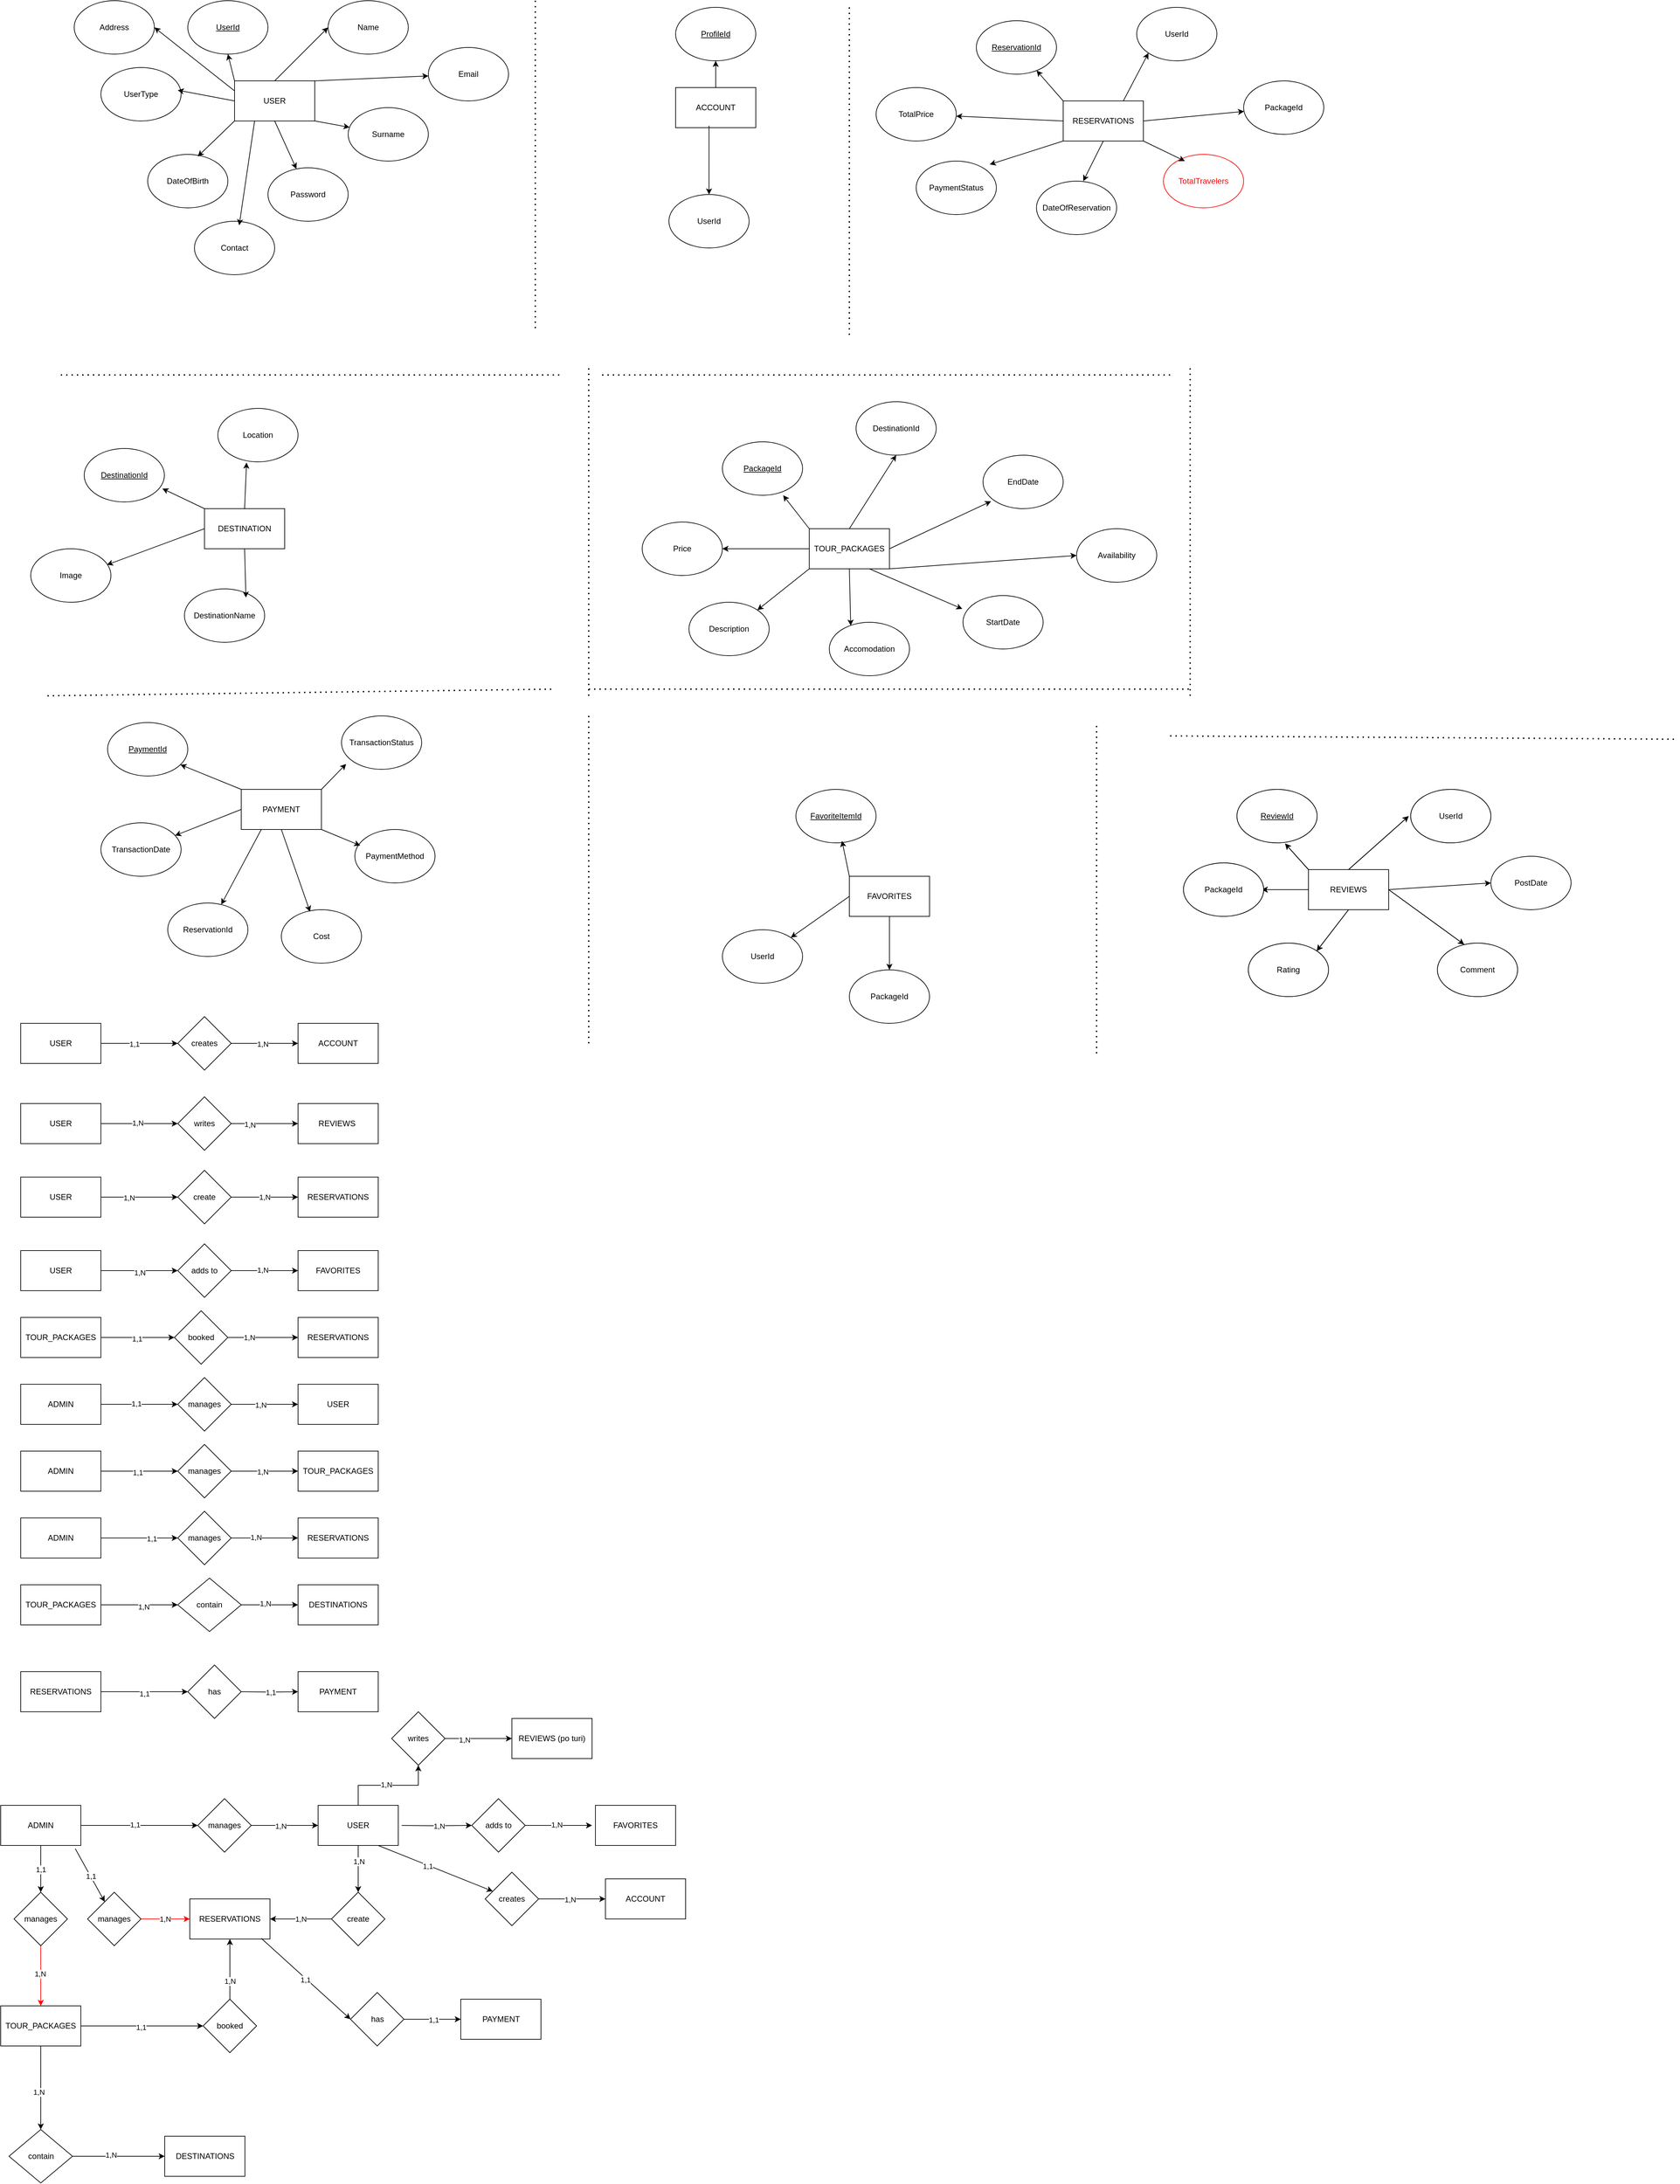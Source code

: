 <mxfile version="24.2.5" type="device">
  <diagram name="Page-1" id="nBAlf1rE5BvFw1AQi6tP">
    <mxGraphModel dx="2717" dy="1973" grid="1" gridSize="10" guides="1" tooltips="1" connect="1" arrows="1" fold="1" page="1" pageScale="1" pageWidth="850" pageHeight="1100" math="0" shadow="0">
      <root>
        <mxCell id="0" />
        <mxCell id="1" parent="0" />
        <mxCell id="uJxEqMMkXz4IsVKM8de3-12" style="rounded=0;orthogonalLoop=1;jettySize=auto;html=1;exitX=0;exitY=0;exitDx=0;exitDy=0;entryX=0.5;entryY=1;entryDx=0;entryDy=0;" parent="1" source="uJxEqMMkXz4IsVKM8de3-1" target="uJxEqMMkXz4IsVKM8de3-2" edge="1">
          <mxGeometry relative="1" as="geometry" />
        </mxCell>
        <mxCell id="uJxEqMMkXz4IsVKM8de3-13" style="rounded=0;orthogonalLoop=1;jettySize=auto;html=1;exitX=0.5;exitY=0;exitDx=0;exitDy=0;entryX=0;entryY=0.5;entryDx=0;entryDy=0;" parent="1" source="uJxEqMMkXz4IsVKM8de3-1" target="uJxEqMMkXz4IsVKM8de3-3" edge="1">
          <mxGeometry relative="1" as="geometry" />
        </mxCell>
        <mxCell id="uJxEqMMkXz4IsVKM8de3-14" style="rounded=0;orthogonalLoop=1;jettySize=auto;html=1;exitX=1;exitY=0;exitDx=0;exitDy=0;" parent="1" source="uJxEqMMkXz4IsVKM8de3-1" target="uJxEqMMkXz4IsVKM8de3-6" edge="1">
          <mxGeometry relative="1" as="geometry" />
        </mxCell>
        <mxCell id="uJxEqMMkXz4IsVKM8de3-15" style="rounded=0;orthogonalLoop=1;jettySize=auto;html=1;exitX=1;exitY=1;exitDx=0;exitDy=0;" parent="1" source="uJxEqMMkXz4IsVKM8de3-1" target="uJxEqMMkXz4IsVKM8de3-4" edge="1">
          <mxGeometry relative="1" as="geometry" />
        </mxCell>
        <mxCell id="uJxEqMMkXz4IsVKM8de3-16" style="rounded=0;orthogonalLoop=1;jettySize=auto;html=1;exitX=0.5;exitY=1;exitDx=0;exitDy=0;" parent="1" source="uJxEqMMkXz4IsVKM8de3-1" target="uJxEqMMkXz4IsVKM8de3-5" edge="1">
          <mxGeometry relative="1" as="geometry" />
        </mxCell>
        <mxCell id="uJxEqMMkXz4IsVKM8de3-31" style="rounded=0;orthogonalLoop=1;jettySize=auto;html=1;exitX=0;exitY=0.25;exitDx=0;exitDy=0;entryX=1;entryY=0.5;entryDx=0;entryDy=0;" parent="1" source="uJxEqMMkXz4IsVKM8de3-1" target="uJxEqMMkXz4IsVKM8de3-30" edge="1">
          <mxGeometry relative="1" as="geometry" />
        </mxCell>
        <mxCell id="uJxEqMMkXz4IsVKM8de3-1" value="USER" style="rounded=0;whiteSpace=wrap;html=1;" parent="1" vertex="1">
          <mxGeometry x="-410" y="120" width="120" height="60" as="geometry" />
        </mxCell>
        <mxCell id="uJxEqMMkXz4IsVKM8de3-2" value="&lt;u&gt;UserId&lt;/u&gt;" style="ellipse;whiteSpace=wrap;html=1;" parent="1" vertex="1">
          <mxGeometry x="-480" width="120" height="80" as="geometry" />
        </mxCell>
        <mxCell id="uJxEqMMkXz4IsVKM8de3-3" value="Name" style="ellipse;whiteSpace=wrap;html=1;" parent="1" vertex="1">
          <mxGeometry x="-270" width="120" height="80" as="geometry" />
        </mxCell>
        <mxCell id="uJxEqMMkXz4IsVKM8de3-4" value="Surname" style="ellipse;whiteSpace=wrap;html=1;" parent="1" vertex="1">
          <mxGeometry x="-240" y="160" width="120" height="80" as="geometry" />
        </mxCell>
        <mxCell id="uJxEqMMkXz4IsVKM8de3-5" value="Password" style="ellipse;whiteSpace=wrap;html=1;" parent="1" vertex="1">
          <mxGeometry x="-360" y="250" width="120" height="80" as="geometry" />
        </mxCell>
        <mxCell id="uJxEqMMkXz4IsVKM8de3-6" value="Email" style="ellipse;whiteSpace=wrap;html=1;" parent="1" vertex="1">
          <mxGeometry x="-120" y="70" width="120" height="80" as="geometry" />
        </mxCell>
        <mxCell id="uJxEqMMkXz4IsVKM8de3-7" value="DateOfBirth" style="ellipse;whiteSpace=wrap;html=1;" parent="1" vertex="1">
          <mxGeometry x="-540" y="230" width="120" height="80" as="geometry" />
        </mxCell>
        <mxCell id="uJxEqMMkXz4IsVKM8de3-8" value="UserType" style="ellipse;whiteSpace=wrap;html=1;" parent="1" vertex="1">
          <mxGeometry x="-610" y="100" width="120" height="80" as="geometry" />
        </mxCell>
        <mxCell id="uJxEqMMkXz4IsVKM8de3-11" style="rounded=0;orthogonalLoop=1;jettySize=auto;html=1;exitX=0;exitY=0.5;exitDx=0;exitDy=0;entryX=0.958;entryY=0.425;entryDx=0;entryDy=0;entryPerimeter=0;" parent="1" source="uJxEqMMkXz4IsVKM8de3-1" target="uJxEqMMkXz4IsVKM8de3-8" edge="1">
          <mxGeometry relative="1" as="geometry" />
        </mxCell>
        <mxCell id="uJxEqMMkXz4IsVKM8de3-17" style="rounded=0;orthogonalLoop=1;jettySize=auto;html=1;exitX=0;exitY=1;exitDx=0;exitDy=0;entryX=0.625;entryY=0.038;entryDx=0;entryDy=0;entryPerimeter=0;" parent="1" source="uJxEqMMkXz4IsVKM8de3-1" target="uJxEqMMkXz4IsVKM8de3-7" edge="1">
          <mxGeometry relative="1" as="geometry" />
        </mxCell>
        <mxCell id="uJxEqMMkXz4IsVKM8de3-22" style="edgeStyle=orthogonalEdgeStyle;rounded=0;orthogonalLoop=1;jettySize=auto;html=1;exitX=0.5;exitY=0;exitDx=0;exitDy=0;entryX=0.5;entryY=1;entryDx=0;entryDy=0;" parent="1" source="uJxEqMMkXz4IsVKM8de3-18" target="uJxEqMMkXz4IsVKM8de3-19" edge="1">
          <mxGeometry relative="1" as="geometry" />
        </mxCell>
        <mxCell id="uJxEqMMkXz4IsVKM8de3-18" value="ACCOUNT" style="rounded=0;whiteSpace=wrap;html=1;" parent="1" vertex="1">
          <mxGeometry x="250" y="130" width="120" height="60" as="geometry" />
        </mxCell>
        <mxCell id="uJxEqMMkXz4IsVKM8de3-19" value="&lt;u&gt;ProfileId&lt;/u&gt;" style="ellipse;whiteSpace=wrap;html=1;" parent="1" vertex="1">
          <mxGeometry x="250" y="10" width="120" height="80" as="geometry" />
        </mxCell>
        <mxCell id="uJxEqMMkXz4IsVKM8de3-20" value="UserId" style="ellipse;whiteSpace=wrap;html=1;" parent="1" vertex="1">
          <mxGeometry x="240" y="290" width="120" height="80" as="geometry" />
        </mxCell>
        <mxCell id="uJxEqMMkXz4IsVKM8de3-21" style="rounded=0;orthogonalLoop=1;jettySize=auto;html=1;exitX=0.417;exitY=0.95;exitDx=0;exitDy=0;entryX=0.5;entryY=0;entryDx=0;entryDy=0;exitPerimeter=0;" parent="1" source="uJxEqMMkXz4IsVKM8de3-18" target="uJxEqMMkXz4IsVKM8de3-20" edge="1">
          <mxGeometry relative="1" as="geometry" />
        </mxCell>
        <mxCell id="uJxEqMMkXz4IsVKM8de3-59" style="edgeStyle=orthogonalEdgeStyle;rounded=0;orthogonalLoop=1;jettySize=auto;html=1;exitX=0;exitY=0.5;exitDx=0;exitDy=0;" parent="1" source="uJxEqMMkXz4IsVKM8de3-23" target="uJxEqMMkXz4IsVKM8de3-52" edge="1">
          <mxGeometry relative="1" as="geometry" />
        </mxCell>
        <mxCell id="uJxEqMMkXz4IsVKM8de3-63" style="rounded=0;orthogonalLoop=1;jettySize=auto;html=1;exitX=1;exitY=1;exitDx=0;exitDy=0;entryX=0;entryY=0.5;entryDx=0;entryDy=0;" parent="1" source="uJxEqMMkXz4IsVKM8de3-23" target="uJxEqMMkXz4IsVKM8de3-57" edge="1">
          <mxGeometry relative="1" as="geometry" />
        </mxCell>
        <mxCell id="ga1WcqXfDNo0YRxiHGNj-14" style="rounded=0;orthogonalLoop=1;jettySize=auto;html=1;exitX=0.5;exitY=0;exitDx=0;exitDy=0;entryX=0.5;entryY=1;entryDx=0;entryDy=0;" parent="1" source="uJxEqMMkXz4IsVKM8de3-23" target="ga1WcqXfDNo0YRxiHGNj-13" edge="1">
          <mxGeometry relative="1" as="geometry" />
        </mxCell>
        <mxCell id="ga1WcqXfDNo0YRxiHGNj-39" style="rounded=0;orthogonalLoop=1;jettySize=auto;html=1;exitX=0;exitY=1;exitDx=0;exitDy=0;entryX=1;entryY=0;entryDx=0;entryDy=0;" parent="1" source="uJxEqMMkXz4IsVKM8de3-23" target="ga1WcqXfDNo0YRxiHGNj-38" edge="1">
          <mxGeometry relative="1" as="geometry" />
        </mxCell>
        <mxCell id="uJxEqMMkXz4IsVKM8de3-23" value="TOUR_PACKAGES" style="rounded=0;whiteSpace=wrap;html=1;" parent="1" vertex="1">
          <mxGeometry x="450" y="790" width="120" height="60" as="geometry" />
        </mxCell>
        <mxCell id="uJxEqMMkXz4IsVKM8de3-75" style="rounded=0;orthogonalLoop=1;jettySize=auto;html=1;exitX=0.25;exitY=1;exitDx=0;exitDy=0;" parent="1" source="uJxEqMMkXz4IsVKM8de3-24" target="uJxEqMMkXz4IsVKM8de3-70" edge="1">
          <mxGeometry relative="1" as="geometry" />
        </mxCell>
        <mxCell id="uJxEqMMkXz4IsVKM8de3-24" value="PAYMENT" style="rounded=0;whiteSpace=wrap;html=1;" parent="1" vertex="1">
          <mxGeometry x="-400" y="1180" width="120" height="60" as="geometry" />
        </mxCell>
        <mxCell id="uJxEqMMkXz4IsVKM8de3-42" style="rounded=0;orthogonalLoop=1;jettySize=auto;html=1;exitX=0;exitY=0;exitDx=0;exitDy=0;" parent="1" source="uJxEqMMkXz4IsVKM8de3-25" target="uJxEqMMkXz4IsVKM8de3-34" edge="1">
          <mxGeometry relative="1" as="geometry" />
        </mxCell>
        <mxCell id="uJxEqMMkXz4IsVKM8de3-44" style="rounded=0;orthogonalLoop=1;jettySize=auto;html=1;exitX=1;exitY=0.5;exitDx=0;exitDy=0;" parent="1" source="uJxEqMMkXz4IsVKM8de3-25" edge="1">
          <mxGeometry relative="1" as="geometry">
            <mxPoint x="1100.603" y="165.657" as="targetPoint" />
          </mxGeometry>
        </mxCell>
        <mxCell id="uJxEqMMkXz4IsVKM8de3-46" style="rounded=0;orthogonalLoop=1;jettySize=auto;html=1;exitX=0.5;exitY=1;exitDx=0;exitDy=0;entryX=0.5;entryY=0;entryDx=0;entryDy=0;" parent="1" source="uJxEqMMkXz4IsVKM8de3-25" edge="1">
          <mxGeometry relative="1" as="geometry">
            <mxPoint x="860" y="270" as="targetPoint" />
          </mxGeometry>
        </mxCell>
        <mxCell id="uJxEqMMkXz4IsVKM8de3-48" style="rounded=0;orthogonalLoop=1;jettySize=auto;html=1;exitX=0;exitY=0.5;exitDx=0;exitDy=0;" parent="1" source="uJxEqMMkXz4IsVKM8de3-25" target="uJxEqMMkXz4IsVKM8de3-38" edge="1">
          <mxGeometry relative="1" as="geometry" />
        </mxCell>
        <mxCell id="Snv7-qyraj3ZiOCzRbyC-10" style="rounded=0;orthogonalLoop=1;jettySize=auto;html=1;exitX=0.75;exitY=0;exitDx=0;exitDy=0;entryX=0;entryY=1;entryDx=0;entryDy=0;" edge="1" parent="1" source="uJxEqMMkXz4IsVKM8de3-25" target="Snv7-qyraj3ZiOCzRbyC-9">
          <mxGeometry relative="1" as="geometry" />
        </mxCell>
        <mxCell id="uJxEqMMkXz4IsVKM8de3-25" value="RESERVATIONS" style="rounded=0;whiteSpace=wrap;html=1;" parent="1" vertex="1">
          <mxGeometry x="830" y="150" width="120" height="60" as="geometry" />
        </mxCell>
        <mxCell id="uJxEqMMkXz4IsVKM8de3-26" value="DESTINATION" style="rounded=0;whiteSpace=wrap;html=1;" parent="1" vertex="1">
          <mxGeometry x="-455" y="760" width="120" height="60" as="geometry" />
        </mxCell>
        <mxCell id="uJxEqMMkXz4IsVKM8de3-90" style="rounded=0;orthogonalLoop=1;jettySize=auto;html=1;exitX=0;exitY=0.5;exitDx=0;exitDy=0;entryX=1;entryY=0;entryDx=0;entryDy=0;" parent="1" source="uJxEqMMkXz4IsVKM8de3-27" target="uJxEqMMkXz4IsVKM8de3-87" edge="1">
          <mxGeometry relative="1" as="geometry" />
        </mxCell>
        <mxCell id="uJxEqMMkXz4IsVKM8de3-91" style="rounded=0;orthogonalLoop=1;jettySize=auto;html=1;entryX=0.5;entryY=0;entryDx=0;entryDy=0;exitX=0.5;exitY=1;exitDx=0;exitDy=0;" parent="1" source="uJxEqMMkXz4IsVKM8de3-27" target="uJxEqMMkXz4IsVKM8de3-88" edge="1">
          <mxGeometry relative="1" as="geometry">
            <mxPoint x="860" y="1420" as="sourcePoint" />
          </mxGeometry>
        </mxCell>
        <mxCell id="uJxEqMMkXz4IsVKM8de3-27" value="FAVORITES" style="rounded=0;whiteSpace=wrap;html=1;" parent="1" vertex="1">
          <mxGeometry x="510" y="1310" width="120" height="60" as="geometry" />
        </mxCell>
        <mxCell id="uJxEqMMkXz4IsVKM8de3-97" style="rounded=0;orthogonalLoop=1;jettySize=auto;html=1;exitX=0.5;exitY=0;exitDx=0;exitDy=0;entryX=0;entryY=0.5;entryDx=0;entryDy=0;" parent="1" source="uJxEqMMkXz4IsVKM8de3-28" edge="1">
          <mxGeometry relative="1" as="geometry">
            <mxPoint x="1347.04" y="1220" as="targetPoint" />
          </mxGeometry>
        </mxCell>
        <mxCell id="uJxEqMMkXz4IsVKM8de3-99" style="rounded=0;orthogonalLoop=1;jettySize=auto;html=1;exitX=0.5;exitY=1;exitDx=0;exitDy=0;entryX=1;entryY=0;entryDx=0;entryDy=0;" parent="1" source="uJxEqMMkXz4IsVKM8de3-28" target="uJxEqMMkXz4IsVKM8de3-95" edge="1">
          <mxGeometry relative="1" as="geometry" />
        </mxCell>
        <mxCell id="uJxEqMMkXz4IsVKM8de3-101" style="edgeStyle=orthogonalEdgeStyle;rounded=0;orthogonalLoop=1;jettySize=auto;html=1;exitX=0;exitY=0.5;exitDx=0;exitDy=0;entryX=1;entryY=0.5;entryDx=0;entryDy=0;" parent="1" source="uJxEqMMkXz4IsVKM8de3-28" edge="1">
          <mxGeometry relative="1" as="geometry">
            <mxPoint x="1127.04" y="1330" as="targetPoint" />
          </mxGeometry>
        </mxCell>
        <mxCell id="uJxEqMMkXz4IsVKM8de3-28" value="REVIEWS" style="rounded=0;whiteSpace=wrap;html=1;" parent="1" vertex="1">
          <mxGeometry x="1197.04" y="1300" width="120" height="60" as="geometry" />
        </mxCell>
        <mxCell id="uJxEqMMkXz4IsVKM8de3-30" value="Address" style="ellipse;whiteSpace=wrap;html=1;" parent="1" vertex="1">
          <mxGeometry x="-650" width="120" height="80" as="geometry" />
        </mxCell>
        <mxCell id="uJxEqMMkXz4IsVKM8de3-32" value="Contact" style="ellipse;whiteSpace=wrap;html=1;" parent="1" vertex="1">
          <mxGeometry x="-470" y="330" width="120" height="80" as="geometry" />
        </mxCell>
        <mxCell id="uJxEqMMkXz4IsVKM8de3-33" style="rounded=0;orthogonalLoop=1;jettySize=auto;html=1;exitX=0.25;exitY=1;exitDx=0;exitDy=0;entryX=0.558;entryY=0.075;entryDx=0;entryDy=0;entryPerimeter=0;" parent="1" source="uJxEqMMkXz4IsVKM8de3-1" target="uJxEqMMkXz4IsVKM8de3-32" edge="1">
          <mxGeometry relative="1" as="geometry" />
        </mxCell>
        <mxCell id="uJxEqMMkXz4IsVKM8de3-34" value="&lt;u&gt;ReservationId&lt;/u&gt;" style="ellipse;whiteSpace=wrap;html=1;" parent="1" vertex="1">
          <mxGeometry x="700" y="30" width="120" height="80" as="geometry" />
        </mxCell>
        <mxCell id="uJxEqMMkXz4IsVKM8de3-36" value="PaymentStatus" style="ellipse;whiteSpace=wrap;html=1;" parent="1" vertex="1">
          <mxGeometry x="610" y="240" width="120" height="80" as="geometry" />
        </mxCell>
        <mxCell id="uJxEqMMkXz4IsVKM8de3-37" value="DateOfReservation" style="ellipse;whiteSpace=wrap;html=1;" parent="1" vertex="1">
          <mxGeometry x="790" y="270" width="120" height="80" as="geometry" />
        </mxCell>
        <mxCell id="uJxEqMMkXz4IsVKM8de3-38" value="TotalPrice" style="ellipse;whiteSpace=wrap;html=1;" parent="1" vertex="1">
          <mxGeometry x="550" y="130" width="120" height="80" as="geometry" />
        </mxCell>
        <mxCell id="uJxEqMMkXz4IsVKM8de3-39" value="&lt;font color=&quot;#ff0000&quot;&gt;TotalTravelers&lt;/font&gt;" style="ellipse;whiteSpace=wrap;html=1;strokeColor=#FF0000;" parent="1" vertex="1">
          <mxGeometry x="980" y="230" width="120" height="80" as="geometry" />
        </mxCell>
        <mxCell id="uJxEqMMkXz4IsVKM8de3-40" value="PackageId" style="ellipse;whiteSpace=wrap;html=1;" parent="1" vertex="1">
          <mxGeometry x="1100" y="120" width="120" height="80" as="geometry" />
        </mxCell>
        <mxCell id="uJxEqMMkXz4IsVKM8de3-45" style="rounded=0;orthogonalLoop=1;jettySize=auto;html=1;exitX=1;exitY=1;exitDx=0;exitDy=0;entryX=0.267;entryY=0.125;entryDx=0;entryDy=0;entryPerimeter=0;" parent="1" source="uJxEqMMkXz4IsVKM8de3-25" target="uJxEqMMkXz4IsVKM8de3-39" edge="1">
          <mxGeometry relative="1" as="geometry" />
        </mxCell>
        <mxCell id="uJxEqMMkXz4IsVKM8de3-47" style="rounded=0;orthogonalLoop=1;jettySize=auto;html=1;exitX=0;exitY=1;exitDx=0;exitDy=0;entryX=0.917;entryY=0.063;entryDx=0;entryDy=0;entryPerimeter=0;" parent="1" source="uJxEqMMkXz4IsVKM8de3-25" target="uJxEqMMkXz4IsVKM8de3-36" edge="1">
          <mxGeometry relative="1" as="geometry" />
        </mxCell>
        <mxCell id="uJxEqMMkXz4IsVKM8de3-50" value="&lt;u&gt;PackageId&lt;/u&gt;" style="ellipse;whiteSpace=wrap;html=1;" parent="1" vertex="1">
          <mxGeometry x="320" y="660" width="120" height="80" as="geometry" />
        </mxCell>
        <mxCell id="uJxEqMMkXz4IsVKM8de3-52" value="Price" style="ellipse;whiteSpace=wrap;html=1;" parent="1" vertex="1">
          <mxGeometry x="200" y="780" width="120" height="80" as="geometry" />
        </mxCell>
        <mxCell id="uJxEqMMkXz4IsVKM8de3-54" value="Accomodation" style="ellipse;whiteSpace=wrap;html=1;" parent="1" vertex="1">
          <mxGeometry x="480" y="930" width="120" height="80" as="geometry" />
        </mxCell>
        <mxCell id="uJxEqMMkXz4IsVKM8de3-55" value="StartDate" style="ellipse;whiteSpace=wrap;html=1;" parent="1" vertex="1">
          <mxGeometry x="680" y="890" width="120" height="80" as="geometry" />
        </mxCell>
        <mxCell id="uJxEqMMkXz4IsVKM8de3-56" value="EndDate" style="ellipse;whiteSpace=wrap;html=1;" parent="1" vertex="1">
          <mxGeometry x="710" y="680" width="120" height="80" as="geometry" />
        </mxCell>
        <mxCell id="uJxEqMMkXz4IsVKM8de3-57" value="Availability" style="ellipse;whiteSpace=wrap;html=1;" parent="1" vertex="1">
          <mxGeometry x="850" y="790" width="120" height="80" as="geometry" />
        </mxCell>
        <mxCell id="uJxEqMMkXz4IsVKM8de3-60" style="rounded=0;orthogonalLoop=1;jettySize=auto;html=1;exitX=0;exitY=0;exitDx=0;exitDy=0;entryX=0.758;entryY=1;entryDx=0;entryDy=0;entryPerimeter=0;" parent="1" source="uJxEqMMkXz4IsVKM8de3-23" target="uJxEqMMkXz4IsVKM8de3-50" edge="1">
          <mxGeometry relative="1" as="geometry" />
        </mxCell>
        <mxCell id="uJxEqMMkXz4IsVKM8de3-62" style="rounded=0;orthogonalLoop=1;jettySize=auto;html=1;exitX=1;exitY=0.5;exitDx=0;exitDy=0;entryX=0.1;entryY=0.863;entryDx=0;entryDy=0;entryPerimeter=0;" parent="1" source="uJxEqMMkXz4IsVKM8de3-23" target="uJxEqMMkXz4IsVKM8de3-56" edge="1">
          <mxGeometry relative="1" as="geometry" />
        </mxCell>
        <mxCell id="uJxEqMMkXz4IsVKM8de3-64" style="rounded=0;orthogonalLoop=1;jettySize=auto;html=1;exitX=0.75;exitY=1;exitDx=0;exitDy=0;entryX=-0.008;entryY=0.25;entryDx=0;entryDy=0;entryPerimeter=0;" parent="1" source="uJxEqMMkXz4IsVKM8de3-23" target="uJxEqMMkXz4IsVKM8de3-55" edge="1">
          <mxGeometry relative="1" as="geometry" />
        </mxCell>
        <mxCell id="uJxEqMMkXz4IsVKM8de3-65" style="rounded=0;orthogonalLoop=1;jettySize=auto;html=1;exitX=0.5;exitY=1;exitDx=0;exitDy=0;entryX=0.267;entryY=0.063;entryDx=0;entryDy=0;entryPerimeter=0;" parent="1" source="uJxEqMMkXz4IsVKM8de3-23" target="uJxEqMMkXz4IsVKM8de3-54" edge="1">
          <mxGeometry relative="1" as="geometry" />
        </mxCell>
        <mxCell id="uJxEqMMkXz4IsVKM8de3-67" value="&lt;u&gt;PaymentId&lt;/u&gt;" style="ellipse;whiteSpace=wrap;html=1;" parent="1" vertex="1">
          <mxGeometry x="-600" y="1080" width="120" height="80" as="geometry" />
        </mxCell>
        <mxCell id="uJxEqMMkXz4IsVKM8de3-68" style="rounded=0;orthogonalLoop=1;jettySize=auto;html=1;exitX=0;exitY=0;exitDx=0;exitDy=0;entryX=0.908;entryY=0.788;entryDx=0;entryDy=0;entryPerimeter=0;" parent="1" source="uJxEqMMkXz4IsVKM8de3-24" target="uJxEqMMkXz4IsVKM8de3-67" edge="1">
          <mxGeometry relative="1" as="geometry" />
        </mxCell>
        <mxCell id="uJxEqMMkXz4IsVKM8de3-69" value="TransactionDate" style="ellipse;whiteSpace=wrap;html=1;" parent="1" vertex="1">
          <mxGeometry x="-610" y="1230" width="120" height="80" as="geometry" />
        </mxCell>
        <mxCell id="uJxEqMMkXz4IsVKM8de3-70" value="ReservationId" style="ellipse;whiteSpace=wrap;html=1;" parent="1" vertex="1">
          <mxGeometry x="-510" y="1350" width="120" height="80" as="geometry" />
        </mxCell>
        <mxCell id="uJxEqMMkXz4IsVKM8de3-71" value="Cost" style="ellipse;whiteSpace=wrap;html=1;" parent="1" vertex="1">
          <mxGeometry x="-340" y="1360" width="120" height="80" as="geometry" />
        </mxCell>
        <mxCell id="uJxEqMMkXz4IsVKM8de3-72" value="TransactionStatus" style="ellipse;whiteSpace=wrap;html=1;" parent="1" vertex="1">
          <mxGeometry x="-250" y="1070" width="120" height="80" as="geometry" />
        </mxCell>
        <mxCell id="uJxEqMMkXz4IsVKM8de3-73" value="PaymentMethod" style="ellipse;whiteSpace=wrap;html=1;" parent="1" vertex="1">
          <mxGeometry x="-230" y="1240" width="120" height="80" as="geometry" />
        </mxCell>
        <mxCell id="uJxEqMMkXz4IsVKM8de3-74" style="rounded=0;orthogonalLoop=1;jettySize=auto;html=1;exitX=0;exitY=0.5;exitDx=0;exitDy=0;entryX=0.925;entryY=0.238;entryDx=0;entryDy=0;entryPerimeter=0;" parent="1" source="uJxEqMMkXz4IsVKM8de3-24" target="uJxEqMMkXz4IsVKM8de3-69" edge="1">
          <mxGeometry relative="1" as="geometry" />
        </mxCell>
        <mxCell id="uJxEqMMkXz4IsVKM8de3-76" style="rounded=0;orthogonalLoop=1;jettySize=auto;html=1;exitX=0.5;exitY=1;exitDx=0;exitDy=0;entryX=0.358;entryY=0.038;entryDx=0;entryDy=0;entryPerimeter=0;" parent="1" source="uJxEqMMkXz4IsVKM8de3-24" target="uJxEqMMkXz4IsVKM8de3-71" edge="1">
          <mxGeometry relative="1" as="geometry" />
        </mxCell>
        <mxCell id="uJxEqMMkXz4IsVKM8de3-77" style="rounded=0;orthogonalLoop=1;jettySize=auto;html=1;exitX=1;exitY=1;exitDx=0;exitDy=0;entryX=0.067;entryY=0.3;entryDx=0;entryDy=0;entryPerimeter=0;" parent="1" source="uJxEqMMkXz4IsVKM8de3-24" target="uJxEqMMkXz4IsVKM8de3-73" edge="1">
          <mxGeometry relative="1" as="geometry" />
        </mxCell>
        <mxCell id="uJxEqMMkXz4IsVKM8de3-78" style="rounded=0;orthogonalLoop=1;jettySize=auto;html=1;exitX=1;exitY=0;exitDx=0;exitDy=0;entryX=0.058;entryY=0.9;entryDx=0;entryDy=0;entryPerimeter=0;" parent="1" source="uJxEqMMkXz4IsVKM8de3-24" target="uJxEqMMkXz4IsVKM8de3-72" edge="1">
          <mxGeometry relative="1" as="geometry" />
        </mxCell>
        <mxCell id="uJxEqMMkXz4IsVKM8de3-86" value="&lt;u&gt;FavoriteItemId&lt;/u&gt;" style="ellipse;whiteSpace=wrap;html=1;" parent="1" vertex="1">
          <mxGeometry x="430" y="1180" width="120" height="80" as="geometry" />
        </mxCell>
        <mxCell id="uJxEqMMkXz4IsVKM8de3-87" value="UserId" style="ellipse;whiteSpace=wrap;html=1;" parent="1" vertex="1">
          <mxGeometry x="320" y="1390" width="120" height="80" as="geometry" />
        </mxCell>
        <mxCell id="uJxEqMMkXz4IsVKM8de3-88" value="PackageId" style="ellipse;whiteSpace=wrap;html=1;" parent="1" vertex="1">
          <mxGeometry x="510" y="1450" width="120" height="80" as="geometry" />
        </mxCell>
        <mxCell id="uJxEqMMkXz4IsVKM8de3-89" style="rounded=0;orthogonalLoop=1;jettySize=auto;html=1;exitX=0;exitY=0;exitDx=0;exitDy=0;entryX=0.575;entryY=0.963;entryDx=0;entryDy=0;entryPerimeter=0;" parent="1" source="uJxEqMMkXz4IsVKM8de3-27" target="uJxEqMMkXz4IsVKM8de3-86" edge="1">
          <mxGeometry relative="1" as="geometry" />
        </mxCell>
        <mxCell id="uJxEqMMkXz4IsVKM8de3-92" value="&lt;u&gt;REVIEW_ID&lt;/u&gt;" style="ellipse;whiteSpace=wrap;html=1;" parent="1" vertex="1">
          <mxGeometry x="1090" y="1180" width="120" height="80" as="geometry" />
        </mxCell>
        <mxCell id="uJxEqMMkXz4IsVKM8de3-93" value="USER_ID" style="ellipse;whiteSpace=wrap;html=1;" parent="1" vertex="1">
          <mxGeometry x="1350" y="1180" width="120" height="80" as="geometry" />
        </mxCell>
        <mxCell id="uJxEqMMkXz4IsVKM8de3-94" value="COMMENT" style="ellipse;whiteSpace=wrap;html=1;" parent="1" vertex="1">
          <mxGeometry x="1390" y="1410" width="120" height="80" as="geometry" />
        </mxCell>
        <mxCell id="uJxEqMMkXz4IsVKM8de3-95" value="RATING" style="ellipse;whiteSpace=wrap;html=1;" parent="1" vertex="1">
          <mxGeometry x="1107.04" y="1410" width="120" height="80" as="geometry" />
        </mxCell>
        <mxCell id="uJxEqMMkXz4IsVKM8de3-96" style="rounded=0;orthogonalLoop=1;jettySize=auto;html=1;exitX=0;exitY=0;exitDx=0;exitDy=0;entryX=0.625;entryY=1.013;entryDx=0;entryDy=0;entryPerimeter=0;" parent="1" source="uJxEqMMkXz4IsVKM8de3-28" edge="1">
          <mxGeometry relative="1" as="geometry">
            <mxPoint x="1162.04" y="1261.04" as="targetPoint" />
          </mxGeometry>
        </mxCell>
        <mxCell id="uJxEqMMkXz4IsVKM8de3-98" style="rounded=0;orthogonalLoop=1;jettySize=auto;html=1;exitX=1;exitY=0.5;exitDx=0;exitDy=0;entryX=0.358;entryY=0.025;entryDx=0;entryDy=0;entryPerimeter=0;" parent="1" source="uJxEqMMkXz4IsVKM8de3-28" edge="1">
          <mxGeometry relative="1" as="geometry">
            <mxPoint x="1430" y="1412" as="targetPoint" />
          </mxGeometry>
        </mxCell>
        <mxCell id="uJxEqMMkXz4IsVKM8de3-100" value="PACKAGE_ID" style="ellipse;whiteSpace=wrap;html=1;" parent="1" vertex="1">
          <mxGeometry x="1010" y="1290" width="120" height="80" as="geometry" />
        </mxCell>
        <mxCell id="ga1WcqXfDNo0YRxiHGNj-1" value="&lt;u&gt;DestinationId&lt;/u&gt;" style="ellipse;whiteSpace=wrap;html=1;" parent="1" vertex="1">
          <mxGeometry x="-635" y="670" width="120" height="80" as="geometry" />
        </mxCell>
        <mxCell id="ga1WcqXfDNo0YRxiHGNj-2" value="Location" style="ellipse;whiteSpace=wrap;html=1;" parent="1" vertex="1">
          <mxGeometry x="-435" y="610" width="120" height="80" as="geometry" />
        </mxCell>
        <mxCell id="ga1WcqXfDNo0YRxiHGNj-3" value="Image" style="ellipse;whiteSpace=wrap;html=1;" parent="1" vertex="1">
          <mxGeometry x="-715" y="820" width="120" height="80" as="geometry" />
        </mxCell>
        <mxCell id="ga1WcqXfDNo0YRxiHGNj-4" value="DestinationName" style="ellipse;whiteSpace=wrap;html=1;" parent="1" vertex="1">
          <mxGeometry x="-485" y="880" width="120" height="80" as="geometry" />
        </mxCell>
        <mxCell id="ga1WcqXfDNo0YRxiHGNj-7" style="rounded=0;orthogonalLoop=1;jettySize=auto;html=1;exitX=0;exitY=0;exitDx=0;exitDy=0;entryX=0.975;entryY=0.75;entryDx=0;entryDy=0;entryPerimeter=0;" parent="1" source="uJxEqMMkXz4IsVKM8de3-26" target="ga1WcqXfDNo0YRxiHGNj-1" edge="1">
          <mxGeometry relative="1" as="geometry" />
        </mxCell>
        <mxCell id="ga1WcqXfDNo0YRxiHGNj-8" style="rounded=0;orthogonalLoop=1;jettySize=auto;html=1;exitX=0.5;exitY=0;exitDx=0;exitDy=0;entryX=0.358;entryY=1.013;entryDx=0;entryDy=0;entryPerimeter=0;" parent="1" source="uJxEqMMkXz4IsVKM8de3-26" target="ga1WcqXfDNo0YRxiHGNj-2" edge="1">
          <mxGeometry relative="1" as="geometry" />
        </mxCell>
        <mxCell id="ga1WcqXfDNo0YRxiHGNj-11" style="rounded=0;orthogonalLoop=1;jettySize=auto;html=1;exitX=0.5;exitY=1;exitDx=0;exitDy=0;entryX=0.767;entryY=0.163;entryDx=0;entryDy=0;entryPerimeter=0;" parent="1" source="uJxEqMMkXz4IsVKM8de3-26" target="ga1WcqXfDNo0YRxiHGNj-4" edge="1">
          <mxGeometry relative="1" as="geometry" />
        </mxCell>
        <mxCell id="ga1WcqXfDNo0YRxiHGNj-12" style="rounded=0;orthogonalLoop=1;jettySize=auto;html=1;exitX=0;exitY=0.5;exitDx=0;exitDy=0;entryX=0.95;entryY=0.3;entryDx=0;entryDy=0;entryPerimeter=0;" parent="1" source="uJxEqMMkXz4IsVKM8de3-26" target="ga1WcqXfDNo0YRxiHGNj-3" edge="1">
          <mxGeometry relative="1" as="geometry" />
        </mxCell>
        <mxCell id="ga1WcqXfDNo0YRxiHGNj-13" value="DestinationId" style="ellipse;whiteSpace=wrap;html=1;" parent="1" vertex="1">
          <mxGeometry x="520" y="600" width="120" height="80" as="geometry" />
        </mxCell>
        <mxCell id="ga1WcqXfDNo0YRxiHGNj-15" value="" style="endArrow=none;dashed=1;html=1;dashPattern=1 3;strokeWidth=2;rounded=0;" parent="1" edge="1">
          <mxGeometry width="50" height="50" relative="1" as="geometry">
            <mxPoint x="40" y="490" as="sourcePoint" />
            <mxPoint x="40" as="targetPoint" />
          </mxGeometry>
        </mxCell>
        <mxCell id="ga1WcqXfDNo0YRxiHGNj-16" value="" style="endArrow=none;dashed=1;html=1;dashPattern=1 3;strokeWidth=2;rounded=0;" parent="1" edge="1">
          <mxGeometry width="50" height="50" relative="1" as="geometry">
            <mxPoint x="510" y="500" as="sourcePoint" />
            <mxPoint x="510" y="10" as="targetPoint" />
          </mxGeometry>
        </mxCell>
        <mxCell id="ga1WcqXfDNo0YRxiHGNj-17" value="" style="endArrow=none;dashed=1;html=1;dashPattern=1 3;strokeWidth=2;rounded=0;" parent="1" edge="1">
          <mxGeometry width="50" height="50" relative="1" as="geometry">
            <mxPoint x="-670" y="560" as="sourcePoint" />
            <mxPoint x="80" y="560" as="targetPoint" />
          </mxGeometry>
        </mxCell>
        <mxCell id="ga1WcqXfDNo0YRxiHGNj-18" value="" style="endArrow=none;dashed=1;html=1;dashPattern=1 3;strokeWidth=2;rounded=0;" parent="1" edge="1">
          <mxGeometry width="50" height="50" relative="1" as="geometry">
            <mxPoint x="120" y="1040" as="sourcePoint" />
            <mxPoint x="120" y="550" as="targetPoint" />
          </mxGeometry>
        </mxCell>
        <mxCell id="ga1WcqXfDNo0YRxiHGNj-19" value="" style="endArrow=none;dashed=1;html=1;dashPattern=1 3;strokeWidth=2;rounded=0;" parent="1" edge="1">
          <mxGeometry width="50" height="50" relative="1" as="geometry">
            <mxPoint x="1020" y="1040" as="sourcePoint" />
            <mxPoint x="1020" y="550" as="targetPoint" />
          </mxGeometry>
        </mxCell>
        <mxCell id="ga1WcqXfDNo0YRxiHGNj-20" style="rounded=0;orthogonalLoop=1;jettySize=auto;html=1;exitX=0.5;exitY=0;exitDx=0;exitDy=0;entryX=0;entryY=0.5;entryDx=0;entryDy=0;" parent="1" source="ga1WcqXfDNo0YRxiHGNj-23" edge="1">
          <mxGeometry relative="1" as="geometry">
            <mxPoint x="1347.04" y="1220" as="targetPoint" />
          </mxGeometry>
        </mxCell>
        <mxCell id="ga1WcqXfDNo0YRxiHGNj-21" style="rounded=0;orthogonalLoop=1;jettySize=auto;html=1;exitX=0.5;exitY=1;exitDx=0;exitDy=0;entryX=1;entryY=0;entryDx=0;entryDy=0;" parent="1" source="ga1WcqXfDNo0YRxiHGNj-23" target="ga1WcqXfDNo0YRxiHGNj-27" edge="1">
          <mxGeometry relative="1" as="geometry" />
        </mxCell>
        <mxCell id="ga1WcqXfDNo0YRxiHGNj-22" style="edgeStyle=orthogonalEdgeStyle;rounded=0;orthogonalLoop=1;jettySize=auto;html=1;exitX=0;exitY=0.5;exitDx=0;exitDy=0;entryX=1;entryY=0.5;entryDx=0;entryDy=0;" parent="1" source="ga1WcqXfDNo0YRxiHGNj-23" edge="1">
          <mxGeometry relative="1" as="geometry">
            <mxPoint x="1127.04" y="1330" as="targetPoint" />
          </mxGeometry>
        </mxCell>
        <mxCell id="Snv7-qyraj3ZiOCzRbyC-5" style="rounded=0;orthogonalLoop=1;jettySize=auto;html=1;exitX=1;exitY=0.5;exitDx=0;exitDy=0;entryX=0;entryY=0.5;entryDx=0;entryDy=0;" edge="1" parent="1" source="ga1WcqXfDNo0YRxiHGNj-23" target="Snv7-qyraj3ZiOCzRbyC-4">
          <mxGeometry relative="1" as="geometry" />
        </mxCell>
        <mxCell id="ga1WcqXfDNo0YRxiHGNj-23" value="REVIEWS" style="rounded=0;whiteSpace=wrap;html=1;" parent="1" vertex="1">
          <mxGeometry x="1197.04" y="1300" width="120" height="60" as="geometry" />
        </mxCell>
        <mxCell id="ga1WcqXfDNo0YRxiHGNj-24" value="&lt;u&gt;ReviewId&lt;/u&gt;" style="ellipse;whiteSpace=wrap;html=1;" parent="1" vertex="1">
          <mxGeometry x="1090" y="1180" width="120" height="80" as="geometry" />
        </mxCell>
        <mxCell id="ga1WcqXfDNo0YRxiHGNj-25" value="UserId" style="ellipse;whiteSpace=wrap;html=1;" parent="1" vertex="1">
          <mxGeometry x="1350" y="1180" width="120" height="80" as="geometry" />
        </mxCell>
        <mxCell id="ga1WcqXfDNo0YRxiHGNj-26" value="Comment" style="ellipse;whiteSpace=wrap;html=1;" parent="1" vertex="1">
          <mxGeometry x="1390" y="1410" width="120" height="80" as="geometry" />
        </mxCell>
        <mxCell id="ga1WcqXfDNo0YRxiHGNj-27" value="Rating" style="ellipse;whiteSpace=wrap;html=1;" parent="1" vertex="1">
          <mxGeometry x="1107.04" y="1410" width="120" height="80" as="geometry" />
        </mxCell>
        <mxCell id="ga1WcqXfDNo0YRxiHGNj-28" style="rounded=0;orthogonalLoop=1;jettySize=auto;html=1;exitX=0;exitY=0;exitDx=0;exitDy=0;entryX=0.625;entryY=1.013;entryDx=0;entryDy=0;entryPerimeter=0;" parent="1" source="ga1WcqXfDNo0YRxiHGNj-23" edge="1">
          <mxGeometry relative="1" as="geometry">
            <mxPoint x="1162.04" y="1261.04" as="targetPoint" />
          </mxGeometry>
        </mxCell>
        <mxCell id="ga1WcqXfDNo0YRxiHGNj-29" style="rounded=0;orthogonalLoop=1;jettySize=auto;html=1;exitX=1;exitY=0.5;exitDx=0;exitDy=0;entryX=0.358;entryY=0.025;entryDx=0;entryDy=0;entryPerimeter=0;" parent="1" source="ga1WcqXfDNo0YRxiHGNj-23" edge="1">
          <mxGeometry relative="1" as="geometry">
            <mxPoint x="1430" y="1412" as="targetPoint" />
          </mxGeometry>
        </mxCell>
        <mxCell id="ga1WcqXfDNo0YRxiHGNj-30" value="PackageId" style="ellipse;whiteSpace=wrap;html=1;" parent="1" vertex="1">
          <mxGeometry x="1010" y="1290" width="120" height="80" as="geometry" />
        </mxCell>
        <mxCell id="ga1WcqXfDNo0YRxiHGNj-31" value="FAVORITES" style="rounded=0;whiteSpace=wrap;html=1;" parent="1" vertex="1">
          <mxGeometry x="510" y="1310" width="120" height="60" as="geometry" />
        </mxCell>
        <mxCell id="ga1WcqXfDNo0YRxiHGNj-32" value="" style="endArrow=none;dashed=1;html=1;dashPattern=1 3;strokeWidth=2;rounded=0;" parent="1" edge="1">
          <mxGeometry width="50" height="50" relative="1" as="geometry">
            <mxPoint x="120" y="1560" as="sourcePoint" />
            <mxPoint x="120" y="1070" as="targetPoint" />
          </mxGeometry>
        </mxCell>
        <mxCell id="ga1WcqXfDNo0YRxiHGNj-33" value="" style="endArrow=none;dashed=1;html=1;dashPattern=1 3;strokeWidth=2;rounded=0;" parent="1" edge="1">
          <mxGeometry width="50" height="50" relative="1" as="geometry">
            <mxPoint x="880" y="1575" as="sourcePoint" />
            <mxPoint x="880" y="1085" as="targetPoint" />
          </mxGeometry>
        </mxCell>
        <mxCell id="ga1WcqXfDNo0YRxiHGNj-34" value="" style="endArrow=none;dashed=1;html=1;dashPattern=1 3;strokeWidth=2;rounded=0;" parent="1" edge="1">
          <mxGeometry width="50" height="50" relative="1" as="geometry">
            <mxPoint x="140" y="560" as="sourcePoint" />
            <mxPoint x="990" y="560" as="targetPoint" />
          </mxGeometry>
        </mxCell>
        <mxCell id="ga1WcqXfDNo0YRxiHGNj-35" value="" style="endArrow=none;dashed=1;html=1;dashPattern=1 3;strokeWidth=2;rounded=0;" parent="1" edge="1">
          <mxGeometry width="50" height="50" relative="1" as="geometry">
            <mxPoint x="-690" y="1040" as="sourcePoint" />
            <mxPoint x="70" y="1030" as="targetPoint" />
          </mxGeometry>
        </mxCell>
        <mxCell id="ga1WcqXfDNo0YRxiHGNj-36" value="" style="endArrow=none;dashed=1;html=1;dashPattern=1 3;strokeWidth=2;rounded=0;" parent="1" edge="1">
          <mxGeometry width="50" height="50" relative="1" as="geometry">
            <mxPoint x="120" y="1030" as="sourcePoint" />
            <mxPoint x="1020" y="1030" as="targetPoint" />
          </mxGeometry>
        </mxCell>
        <mxCell id="ga1WcqXfDNo0YRxiHGNj-37" value="" style="endArrow=none;dashed=1;html=1;dashPattern=1 3;strokeWidth=2;rounded=0;" parent="1" edge="1">
          <mxGeometry width="50" height="50" relative="1" as="geometry">
            <mxPoint x="990" y="1100" as="sourcePoint" />
            <mxPoint x="1750" y="1105" as="targetPoint" />
          </mxGeometry>
        </mxCell>
        <mxCell id="ga1WcqXfDNo0YRxiHGNj-38" value="Description" style="ellipse;whiteSpace=wrap;html=1;" parent="1" vertex="1">
          <mxGeometry x="270" y="900" width="120" height="80" as="geometry" />
        </mxCell>
        <mxCell id="fkfLH0ix_5CJs-zv6ElO-3" value="" style="edgeStyle=orthogonalEdgeStyle;rounded=0;orthogonalLoop=1;jettySize=auto;html=1;" parent="1" source="fkfLH0ix_5CJs-zv6ElO-1" target="fkfLH0ix_5CJs-zv6ElO-2" edge="1">
          <mxGeometry relative="1" as="geometry" />
        </mxCell>
        <mxCell id="fkfLH0ix_5CJs-zv6ElO-7" value="1,1" style="edgeLabel;html=1;align=center;verticalAlign=middle;resizable=0;points=[];" parent="fkfLH0ix_5CJs-zv6ElO-3" vertex="1" connectable="0">
          <mxGeometry x="-0.14" y="-1" relative="1" as="geometry">
            <mxPoint as="offset" />
          </mxGeometry>
        </mxCell>
        <mxCell id="fkfLH0ix_5CJs-zv6ElO-1" value="USER" style="rounded=0;whiteSpace=wrap;html=1;" parent="1" vertex="1">
          <mxGeometry x="-730" y="1530" width="120" height="60" as="geometry" />
        </mxCell>
        <mxCell id="fkfLH0ix_5CJs-zv6ElO-5" value="" style="edgeStyle=orthogonalEdgeStyle;rounded=0;orthogonalLoop=1;jettySize=auto;html=1;" parent="1" source="fkfLH0ix_5CJs-zv6ElO-2" target="fkfLH0ix_5CJs-zv6ElO-4" edge="1">
          <mxGeometry relative="1" as="geometry" />
        </mxCell>
        <mxCell id="fkfLH0ix_5CJs-zv6ElO-6" value="1,N" style="edgeLabel;html=1;align=center;verticalAlign=middle;resizable=0;points=[];" parent="fkfLH0ix_5CJs-zv6ElO-5" vertex="1" connectable="0">
          <mxGeometry x="-0.067" y="-1" relative="1" as="geometry">
            <mxPoint as="offset" />
          </mxGeometry>
        </mxCell>
        <mxCell id="fkfLH0ix_5CJs-zv6ElO-2" value="creates" style="rhombus;whiteSpace=wrap;html=1;rounded=0;" parent="1" vertex="1">
          <mxGeometry x="-495" y="1520" width="80" height="80" as="geometry" />
        </mxCell>
        <mxCell id="fkfLH0ix_5CJs-zv6ElO-4" value="ACCOUNT" style="whiteSpace=wrap;html=1;rounded=0;" parent="1" vertex="1">
          <mxGeometry x="-315" y="1530" width="120" height="60" as="geometry" />
        </mxCell>
        <mxCell id="fkfLH0ix_5CJs-zv6ElO-10" value="" style="edgeStyle=orthogonalEdgeStyle;rounded=0;orthogonalLoop=1;jettySize=auto;html=1;" parent="1" source="fkfLH0ix_5CJs-zv6ElO-8" target="fkfLH0ix_5CJs-zv6ElO-9" edge="1">
          <mxGeometry relative="1" as="geometry" />
        </mxCell>
        <mxCell id="fkfLH0ix_5CJs-zv6ElO-25" value="1,N" style="edgeLabel;html=1;align=center;verticalAlign=middle;resizable=0;points=[];" parent="fkfLH0ix_5CJs-zv6ElO-10" vertex="1" connectable="0">
          <mxGeometry x="-0.04" y="1" relative="1" as="geometry">
            <mxPoint as="offset" />
          </mxGeometry>
        </mxCell>
        <mxCell id="fkfLH0ix_5CJs-zv6ElO-8" value="USER" style="rounded=0;whiteSpace=wrap;html=1;" parent="1" vertex="1">
          <mxGeometry x="-730" y="1650" width="120" height="60" as="geometry" />
        </mxCell>
        <mxCell id="fkfLH0ix_5CJs-zv6ElO-12" value="" style="edgeStyle=orthogonalEdgeStyle;rounded=0;orthogonalLoop=1;jettySize=auto;html=1;" parent="1" source="fkfLH0ix_5CJs-zv6ElO-9" target="fkfLH0ix_5CJs-zv6ElO-11" edge="1">
          <mxGeometry relative="1" as="geometry" />
        </mxCell>
        <mxCell id="fkfLH0ix_5CJs-zv6ElO-24" value="1,1" style="edgeLabel;html=1;align=center;verticalAlign=middle;resizable=0;points=[];" parent="fkfLH0ix_5CJs-zv6ElO-12" vertex="1" connectable="0">
          <mxGeometry x="-0.467" y="-1" relative="1" as="geometry">
            <mxPoint as="offset" />
          </mxGeometry>
        </mxCell>
        <mxCell id="Snv7-qyraj3ZiOCzRbyC-3" value=",N" style="edgeLabel;html=1;align=center;verticalAlign=middle;resizable=0;points=[];" vertex="1" connectable="0" parent="fkfLH0ix_5CJs-zv6ElO-12">
          <mxGeometry x="-0.395" y="-2" relative="1" as="geometry">
            <mxPoint as="offset" />
          </mxGeometry>
        </mxCell>
        <mxCell id="fkfLH0ix_5CJs-zv6ElO-9" value="writes" style="rhombus;whiteSpace=wrap;html=1;rounded=0;" parent="1" vertex="1">
          <mxGeometry x="-495" y="1640" width="80" height="80" as="geometry" />
        </mxCell>
        <mxCell id="fkfLH0ix_5CJs-zv6ElO-11" value="REVIEWS&amp;nbsp;" style="whiteSpace=wrap;html=1;rounded=0;" parent="1" vertex="1">
          <mxGeometry x="-315" y="1650" width="120" height="60" as="geometry" />
        </mxCell>
        <mxCell id="fkfLH0ix_5CJs-zv6ElO-17" value="" style="edgeStyle=orthogonalEdgeStyle;rounded=0;orthogonalLoop=1;jettySize=auto;html=1;" parent="1" source="fkfLH0ix_5CJs-zv6ElO-13" target="fkfLH0ix_5CJs-zv6ElO-16" edge="1">
          <mxGeometry relative="1" as="geometry" />
        </mxCell>
        <mxCell id="fkfLH0ix_5CJs-zv6ElO-28" value="1,N" style="edgeLabel;html=1;align=center;verticalAlign=middle;resizable=0;points=[];" parent="fkfLH0ix_5CJs-zv6ElO-17" vertex="1" connectable="0">
          <mxGeometry x="-0.28" y="-1" relative="1" as="geometry">
            <mxPoint as="offset" />
          </mxGeometry>
        </mxCell>
        <mxCell id="fkfLH0ix_5CJs-zv6ElO-13" value="USER" style="rounded=0;whiteSpace=wrap;html=1;" parent="1" vertex="1">
          <mxGeometry x="-730" y="1760" width="120" height="60" as="geometry" />
        </mxCell>
        <mxCell id="fkfLH0ix_5CJs-zv6ElO-21" value="" style="edgeStyle=orthogonalEdgeStyle;rounded=0;orthogonalLoop=1;jettySize=auto;html=1;" parent="1" source="fkfLH0ix_5CJs-zv6ElO-14" target="fkfLH0ix_5CJs-zv6ElO-20" edge="1">
          <mxGeometry relative="1" as="geometry" />
        </mxCell>
        <mxCell id="fkfLH0ix_5CJs-zv6ElO-27" value="1,N" style="edgeLabel;html=1;align=center;verticalAlign=middle;resizable=0;points=[];" parent="fkfLH0ix_5CJs-zv6ElO-21" vertex="1" connectable="0">
          <mxGeometry y="-3" relative="1" as="geometry">
            <mxPoint as="offset" />
          </mxGeometry>
        </mxCell>
        <mxCell id="fkfLH0ix_5CJs-zv6ElO-14" value="USER" style="rounded=0;whiteSpace=wrap;html=1;" parent="1" vertex="1">
          <mxGeometry x="-730" y="1870" width="120" height="60" as="geometry" />
        </mxCell>
        <mxCell id="fkfLH0ix_5CJs-zv6ElO-19" value="" style="edgeStyle=orthogonalEdgeStyle;rounded=0;orthogonalLoop=1;jettySize=auto;html=1;" parent="1" source="fkfLH0ix_5CJs-zv6ElO-16" target="fkfLH0ix_5CJs-zv6ElO-18" edge="1">
          <mxGeometry relative="1" as="geometry" />
        </mxCell>
        <mxCell id="fkfLH0ix_5CJs-zv6ElO-29" value="1,N" style="edgeLabel;html=1;align=center;verticalAlign=middle;resizable=0;points=[];" parent="fkfLH0ix_5CJs-zv6ElO-19" vertex="1" connectable="0">
          <mxGeometry relative="1" as="geometry">
            <mxPoint as="offset" />
          </mxGeometry>
        </mxCell>
        <mxCell id="fkfLH0ix_5CJs-zv6ElO-16" value="create" style="rhombus;whiteSpace=wrap;html=1;rounded=0;" parent="1" vertex="1">
          <mxGeometry x="-495" y="1750" width="80" height="80" as="geometry" />
        </mxCell>
        <mxCell id="fkfLH0ix_5CJs-zv6ElO-18" value="RESERVATIONS" style="whiteSpace=wrap;html=1;rounded=0;" parent="1" vertex="1">
          <mxGeometry x="-315" y="1760" width="120" height="60" as="geometry" />
        </mxCell>
        <mxCell id="fkfLH0ix_5CJs-zv6ElO-23" value="" style="edgeStyle=orthogonalEdgeStyle;rounded=0;orthogonalLoop=1;jettySize=auto;html=1;" parent="1" source="fkfLH0ix_5CJs-zv6ElO-20" target="fkfLH0ix_5CJs-zv6ElO-22" edge="1">
          <mxGeometry relative="1" as="geometry" />
        </mxCell>
        <mxCell id="fkfLH0ix_5CJs-zv6ElO-26" value="1,N" style="edgeLabel;html=1;align=center;verticalAlign=middle;resizable=0;points=[];" parent="fkfLH0ix_5CJs-zv6ElO-23" vertex="1" connectable="0">
          <mxGeometry x="-0.067" y="1" relative="1" as="geometry">
            <mxPoint as="offset" />
          </mxGeometry>
        </mxCell>
        <mxCell id="fkfLH0ix_5CJs-zv6ElO-20" value="adds to" style="rhombus;whiteSpace=wrap;html=1;rounded=0;" parent="1" vertex="1">
          <mxGeometry x="-495" y="1860" width="80" height="80" as="geometry" />
        </mxCell>
        <mxCell id="fkfLH0ix_5CJs-zv6ElO-22" value="FAVORITES" style="whiteSpace=wrap;html=1;rounded=0;" parent="1" vertex="1">
          <mxGeometry x="-315" y="1870" width="120" height="60" as="geometry" />
        </mxCell>
        <mxCell id="fkfLH0ix_5CJs-zv6ElO-32" value="" style="edgeStyle=orthogonalEdgeStyle;rounded=0;orthogonalLoop=1;jettySize=auto;html=1;" parent="1" source="fkfLH0ix_5CJs-zv6ElO-30" target="fkfLH0ix_5CJs-zv6ElO-31" edge="1">
          <mxGeometry relative="1" as="geometry" />
        </mxCell>
        <mxCell id="fkfLH0ix_5CJs-zv6ElO-36" value="1,1" style="edgeLabel;html=1;align=center;verticalAlign=middle;resizable=0;points=[];" parent="fkfLH0ix_5CJs-zv6ElO-32" vertex="1" connectable="0">
          <mxGeometry x="-0.02" y="-2" relative="1" as="geometry">
            <mxPoint as="offset" />
          </mxGeometry>
        </mxCell>
        <mxCell id="fkfLH0ix_5CJs-zv6ElO-30" value="TOUR_PACKAGES" style="rounded=0;whiteSpace=wrap;html=1;" parent="1" vertex="1">
          <mxGeometry x="-730" y="1970" width="120" height="60" as="geometry" />
        </mxCell>
        <mxCell id="fkfLH0ix_5CJs-zv6ElO-34" value="" style="edgeStyle=orthogonalEdgeStyle;rounded=0;orthogonalLoop=1;jettySize=auto;html=1;" parent="1" source="fkfLH0ix_5CJs-zv6ElO-31" target="fkfLH0ix_5CJs-zv6ElO-33" edge="1">
          <mxGeometry relative="1" as="geometry" />
        </mxCell>
        <mxCell id="fkfLH0ix_5CJs-zv6ElO-35" value="1,N" style="edgeLabel;html=1;align=center;verticalAlign=middle;resizable=0;points=[];" parent="fkfLH0ix_5CJs-zv6ElO-34" vertex="1" connectable="0">
          <mxGeometry x="-0.4" relative="1" as="geometry">
            <mxPoint as="offset" />
          </mxGeometry>
        </mxCell>
        <mxCell id="fkfLH0ix_5CJs-zv6ElO-31" value="booked" style="rhombus;whiteSpace=wrap;html=1;rounded=0;" parent="1" vertex="1">
          <mxGeometry x="-500" y="1960" width="80" height="80" as="geometry" />
        </mxCell>
        <mxCell id="fkfLH0ix_5CJs-zv6ElO-33" value="RESERVATIONS" style="whiteSpace=wrap;html=1;rounded=0;" parent="1" vertex="1">
          <mxGeometry x="-315" y="1970" width="120" height="60" as="geometry" />
        </mxCell>
        <mxCell id="fkfLH0ix_5CJs-zv6ElO-39" value="" style="edgeStyle=orthogonalEdgeStyle;rounded=0;orthogonalLoop=1;jettySize=auto;html=1;" parent="1" source="fkfLH0ix_5CJs-zv6ElO-37" target="fkfLH0ix_5CJs-zv6ElO-38" edge="1">
          <mxGeometry relative="1" as="geometry" />
        </mxCell>
        <mxCell id="fkfLH0ix_5CJs-zv6ElO-53" value="1,1" style="edgeLabel;html=1;align=center;verticalAlign=middle;resizable=0;points=[];" parent="fkfLH0ix_5CJs-zv6ElO-39" vertex="1" connectable="0">
          <mxGeometry x="-0.08" y="1" relative="1" as="geometry">
            <mxPoint as="offset" />
          </mxGeometry>
        </mxCell>
        <mxCell id="fkfLH0ix_5CJs-zv6ElO-37" value="ADMIN" style="rounded=0;whiteSpace=wrap;html=1;" parent="1" vertex="1">
          <mxGeometry x="-730" y="2070" width="120" height="60" as="geometry" />
        </mxCell>
        <mxCell id="fkfLH0ix_5CJs-zv6ElO-41" value="" style="edgeStyle=orthogonalEdgeStyle;rounded=0;orthogonalLoop=1;jettySize=auto;html=1;" parent="1" source="fkfLH0ix_5CJs-zv6ElO-38" target="fkfLH0ix_5CJs-zv6ElO-40" edge="1">
          <mxGeometry relative="1" as="geometry" />
        </mxCell>
        <mxCell id="fkfLH0ix_5CJs-zv6ElO-52" value="1,N" style="edgeLabel;html=1;align=center;verticalAlign=middle;resizable=0;points=[];" parent="fkfLH0ix_5CJs-zv6ElO-41" vertex="1" connectable="0">
          <mxGeometry x="-0.133" y="-1" relative="1" as="geometry">
            <mxPoint as="offset" />
          </mxGeometry>
        </mxCell>
        <mxCell id="fkfLH0ix_5CJs-zv6ElO-38" value="manages" style="rhombus;whiteSpace=wrap;html=1;rounded=0;" parent="1" vertex="1">
          <mxGeometry x="-495" y="2060" width="80" height="80" as="geometry" />
        </mxCell>
        <mxCell id="fkfLH0ix_5CJs-zv6ElO-40" value="USER" style="whiteSpace=wrap;html=1;rounded=0;" parent="1" vertex="1">
          <mxGeometry x="-315" y="2070" width="120" height="60" as="geometry" />
        </mxCell>
        <mxCell id="fkfLH0ix_5CJs-zv6ElO-42" value="" style="edgeStyle=orthogonalEdgeStyle;rounded=0;orthogonalLoop=1;jettySize=auto;html=1;" parent="1" source="fkfLH0ix_5CJs-zv6ElO-43" target="fkfLH0ix_5CJs-zv6ElO-45" edge="1">
          <mxGeometry relative="1" as="geometry" />
        </mxCell>
        <mxCell id="fkfLH0ix_5CJs-zv6ElO-55" value="1,1" style="edgeLabel;html=1;align=center;verticalAlign=middle;resizable=0;points=[];" parent="fkfLH0ix_5CJs-zv6ElO-42" vertex="1" connectable="0">
          <mxGeometry x="-0.04" y="-2" relative="1" as="geometry">
            <mxPoint as="offset" />
          </mxGeometry>
        </mxCell>
        <mxCell id="fkfLH0ix_5CJs-zv6ElO-43" value="ADMIN" style="rounded=0;whiteSpace=wrap;html=1;" parent="1" vertex="1">
          <mxGeometry x="-730" y="2170" width="120" height="60" as="geometry" />
        </mxCell>
        <mxCell id="fkfLH0ix_5CJs-zv6ElO-44" value="" style="edgeStyle=orthogonalEdgeStyle;rounded=0;orthogonalLoop=1;jettySize=auto;html=1;" parent="1" source="fkfLH0ix_5CJs-zv6ElO-45" target="fkfLH0ix_5CJs-zv6ElO-46" edge="1">
          <mxGeometry relative="1" as="geometry" />
        </mxCell>
        <mxCell id="fkfLH0ix_5CJs-zv6ElO-54" value="1,N" style="edgeLabel;html=1;align=center;verticalAlign=middle;resizable=0;points=[];" parent="fkfLH0ix_5CJs-zv6ElO-44" vertex="1" connectable="0">
          <mxGeometry x="-0.067" y="-1" relative="1" as="geometry">
            <mxPoint as="offset" />
          </mxGeometry>
        </mxCell>
        <mxCell id="fkfLH0ix_5CJs-zv6ElO-45" value="manages" style="rhombus;whiteSpace=wrap;html=1;rounded=0;" parent="1" vertex="1">
          <mxGeometry x="-495" y="2160" width="80" height="80" as="geometry" />
        </mxCell>
        <mxCell id="fkfLH0ix_5CJs-zv6ElO-46" value="TOUR_PACKAGES" style="whiteSpace=wrap;html=1;rounded=0;" parent="1" vertex="1">
          <mxGeometry x="-315" y="2170" width="120" height="60" as="geometry" />
        </mxCell>
        <mxCell id="fkfLH0ix_5CJs-zv6ElO-47" value="" style="edgeStyle=orthogonalEdgeStyle;rounded=0;orthogonalLoop=1;jettySize=auto;html=1;" parent="1" source="fkfLH0ix_5CJs-zv6ElO-48" target="fkfLH0ix_5CJs-zv6ElO-50" edge="1">
          <mxGeometry relative="1" as="geometry" />
        </mxCell>
        <mxCell id="fkfLH0ix_5CJs-zv6ElO-56" value="1,1" style="edgeLabel;html=1;align=center;verticalAlign=middle;resizable=0;points=[];" parent="fkfLH0ix_5CJs-zv6ElO-47" vertex="1" connectable="0">
          <mxGeometry x="0.32" y="-1" relative="1" as="geometry">
            <mxPoint as="offset" />
          </mxGeometry>
        </mxCell>
        <mxCell id="fkfLH0ix_5CJs-zv6ElO-48" value="ADMIN" style="rounded=0;whiteSpace=wrap;html=1;" parent="1" vertex="1">
          <mxGeometry x="-730" y="2270" width="120" height="60" as="geometry" />
        </mxCell>
        <mxCell id="fkfLH0ix_5CJs-zv6ElO-49" value="" style="edgeStyle=orthogonalEdgeStyle;rounded=0;orthogonalLoop=1;jettySize=auto;html=1;" parent="1" source="fkfLH0ix_5CJs-zv6ElO-50" target="fkfLH0ix_5CJs-zv6ElO-51" edge="1">
          <mxGeometry relative="1" as="geometry" />
        </mxCell>
        <mxCell id="fkfLH0ix_5CJs-zv6ElO-57" value="1,N" style="edgeLabel;html=1;align=center;verticalAlign=middle;resizable=0;points=[];" parent="fkfLH0ix_5CJs-zv6ElO-49" vertex="1" connectable="0">
          <mxGeometry x="-0.267" y="1" relative="1" as="geometry">
            <mxPoint as="offset" />
          </mxGeometry>
        </mxCell>
        <mxCell id="fkfLH0ix_5CJs-zv6ElO-50" value="manages" style="rhombus;whiteSpace=wrap;html=1;rounded=0;" parent="1" vertex="1">
          <mxGeometry x="-495" y="2260" width="80" height="80" as="geometry" />
        </mxCell>
        <mxCell id="fkfLH0ix_5CJs-zv6ElO-51" value="RESERVATIONS" style="whiteSpace=wrap;html=1;rounded=0;" parent="1" vertex="1">
          <mxGeometry x="-315" y="2270" width="120" height="60" as="geometry" />
        </mxCell>
        <mxCell id="fkfLH0ix_5CJs-zv6ElO-61" value="" style="edgeStyle=orthogonalEdgeStyle;rounded=0;orthogonalLoop=1;jettySize=auto;html=1;" parent="1" source="fkfLH0ix_5CJs-zv6ElO-58" target="fkfLH0ix_5CJs-zv6ElO-60" edge="1">
          <mxGeometry relative="1" as="geometry" />
        </mxCell>
        <mxCell id="fkfLH0ix_5CJs-zv6ElO-65" value="1,N" style="edgeLabel;html=1;align=center;verticalAlign=middle;resizable=0;points=[];" parent="fkfLH0ix_5CJs-zv6ElO-61" vertex="1" connectable="0">
          <mxGeometry x="0.1" y="-3" relative="1" as="geometry">
            <mxPoint as="offset" />
          </mxGeometry>
        </mxCell>
        <mxCell id="fkfLH0ix_5CJs-zv6ElO-58" value="TOUR_PACKAGES" style="rounded=0;whiteSpace=wrap;html=1;" parent="1" vertex="1">
          <mxGeometry x="-730" y="2370" width="120" height="60" as="geometry" />
        </mxCell>
        <mxCell id="fkfLH0ix_5CJs-zv6ElO-63" value="" style="edgeStyle=orthogonalEdgeStyle;rounded=0;orthogonalLoop=1;jettySize=auto;html=1;" parent="1" source="fkfLH0ix_5CJs-zv6ElO-60" target="fkfLH0ix_5CJs-zv6ElO-62" edge="1">
          <mxGeometry relative="1" as="geometry" />
        </mxCell>
        <mxCell id="fkfLH0ix_5CJs-zv6ElO-64" value="1,N" style="edgeLabel;html=1;align=center;verticalAlign=middle;resizable=0;points=[];" parent="fkfLH0ix_5CJs-zv6ElO-63" vertex="1" connectable="0">
          <mxGeometry x="-0.17" y="2" relative="1" as="geometry">
            <mxPoint as="offset" />
          </mxGeometry>
        </mxCell>
        <mxCell id="fkfLH0ix_5CJs-zv6ElO-60" value="contain" style="rhombus;whiteSpace=wrap;html=1;rounded=0;" parent="1" vertex="1">
          <mxGeometry x="-495" y="2360" width="95" height="80" as="geometry" />
        </mxCell>
        <mxCell id="fkfLH0ix_5CJs-zv6ElO-62" value="DESTINATIONS" style="whiteSpace=wrap;html=1;rounded=0;" parent="1" vertex="1">
          <mxGeometry x="-315" y="2370" width="120" height="60" as="geometry" />
        </mxCell>
        <mxCell id="fkfLH0ix_5CJs-zv6ElO-68" value="" style="edgeStyle=orthogonalEdgeStyle;rounded=0;orthogonalLoop=1;jettySize=auto;html=1;" parent="1" source="fkfLH0ix_5CJs-zv6ElO-66" edge="1">
          <mxGeometry relative="1" as="geometry">
            <mxPoint x="-480" y="2530" as="targetPoint" />
          </mxGeometry>
        </mxCell>
        <mxCell id="fkfLH0ix_5CJs-zv6ElO-72" value="1,1" style="edgeLabel;html=1;align=center;verticalAlign=middle;resizable=0;points=[];" parent="fkfLH0ix_5CJs-zv6ElO-68" vertex="1" connectable="0">
          <mxGeometry y="-2" relative="1" as="geometry">
            <mxPoint as="offset" />
          </mxGeometry>
        </mxCell>
        <mxCell id="fkfLH0ix_5CJs-zv6ElO-66" value="RESERVATIONS" style="rounded=0;whiteSpace=wrap;html=1;" parent="1" vertex="1">
          <mxGeometry x="-730" y="2500" width="120" height="60" as="geometry" />
        </mxCell>
        <mxCell id="fkfLH0ix_5CJs-zv6ElO-70" value="" style="edgeStyle=orthogonalEdgeStyle;rounded=0;orthogonalLoop=1;jettySize=auto;html=1;" parent="1" target="fkfLH0ix_5CJs-zv6ElO-69" edge="1">
          <mxGeometry relative="1" as="geometry">
            <mxPoint x="-400" y="2530" as="sourcePoint" />
          </mxGeometry>
        </mxCell>
        <mxCell id="fkfLH0ix_5CJs-zv6ElO-71" value="1,1" style="edgeLabel;html=1;align=center;verticalAlign=middle;resizable=0;points=[];" parent="fkfLH0ix_5CJs-zv6ElO-70" vertex="1" connectable="0">
          <mxGeometry x="0.033" y="-1" relative="1" as="geometry">
            <mxPoint as="offset" />
          </mxGeometry>
        </mxCell>
        <mxCell id="fkfLH0ix_5CJs-zv6ElO-67" value="has" style="rhombus;whiteSpace=wrap;html=1;rounded=0;" parent="1" vertex="1">
          <mxGeometry x="-480" y="2490" width="80" height="80" as="geometry" />
        </mxCell>
        <mxCell id="fkfLH0ix_5CJs-zv6ElO-69" value="PAYMENT" style="whiteSpace=wrap;html=1;rounded=0;" parent="1" vertex="1">
          <mxGeometry x="-315" y="2500" width="120" height="60" as="geometry" />
        </mxCell>
        <mxCell id="bu7viNZD_RdTUbAbug_B-1" value="" style="edgeStyle=orthogonalEdgeStyle;rounded=0;orthogonalLoop=1;jettySize=auto;html=1;" parent="1" source="bu7viNZD_RdTUbAbug_B-3" target="bu7viNZD_RdTUbAbug_B-6" edge="1">
          <mxGeometry relative="1" as="geometry" />
        </mxCell>
        <mxCell id="bu7viNZD_RdTUbAbug_B-2" value="1,1" style="edgeLabel;html=1;align=center;verticalAlign=middle;resizable=0;points=[];" parent="bu7viNZD_RdTUbAbug_B-1" vertex="1" connectable="0">
          <mxGeometry x="-0.08" y="1" relative="1" as="geometry">
            <mxPoint as="offset" />
          </mxGeometry>
        </mxCell>
        <mxCell id="bu7viNZD_RdTUbAbug_B-12" value="" style="rounded=0;orthogonalLoop=1;jettySize=auto;html=1;" parent="1" source="bu7viNZD_RdTUbAbug_B-3" target="bu7viNZD_RdTUbAbug_B-10" edge="1">
          <mxGeometry relative="1" as="geometry" />
        </mxCell>
        <mxCell id="bu7viNZD_RdTUbAbug_B-22" value="1,1" style="edgeLabel;html=1;align=center;verticalAlign=middle;resizable=0;points=[];" parent="bu7viNZD_RdTUbAbug_B-12" vertex="1" connectable="0">
          <mxGeometry x="0.029" relative="1" as="geometry">
            <mxPoint as="offset" />
          </mxGeometry>
        </mxCell>
        <mxCell id="bu7viNZD_RdTUbAbug_B-3" value="ADMIN" style="rounded=0;whiteSpace=wrap;html=1;" parent="1" vertex="1">
          <mxGeometry x="-760" y="2700" width="120" height="60" as="geometry" />
        </mxCell>
        <mxCell id="bu7viNZD_RdTUbAbug_B-4" value="" style="edgeStyle=orthogonalEdgeStyle;rounded=0;orthogonalLoop=1;jettySize=auto;html=1;" parent="1" source="bu7viNZD_RdTUbAbug_B-6" target="bu7viNZD_RdTUbAbug_B-7" edge="1">
          <mxGeometry relative="1" as="geometry" />
        </mxCell>
        <mxCell id="bu7viNZD_RdTUbAbug_B-5" value="1,N" style="edgeLabel;html=1;align=center;verticalAlign=middle;resizable=0;points=[];" parent="bu7viNZD_RdTUbAbug_B-4" vertex="1" connectable="0">
          <mxGeometry x="-0.133" y="-1" relative="1" as="geometry">
            <mxPoint as="offset" />
          </mxGeometry>
        </mxCell>
        <mxCell id="bu7viNZD_RdTUbAbug_B-6" value="manages" style="rhombus;whiteSpace=wrap;html=1;rounded=0;" parent="1" vertex="1">
          <mxGeometry x="-465" y="2690" width="80" height="80" as="geometry" />
        </mxCell>
        <mxCell id="bu7viNZD_RdTUbAbug_B-21" style="rounded=0;orthogonalLoop=1;jettySize=auto;html=1;exitX=0.5;exitY=1;exitDx=0;exitDy=0;entryX=0.5;entryY=0;entryDx=0;entryDy=0;" parent="1" source="bu7viNZD_RdTUbAbug_B-7" target="bu7viNZD_RdTUbAbug_B-20" edge="1">
          <mxGeometry relative="1" as="geometry" />
        </mxCell>
        <mxCell id="bu7viNZD_RdTUbAbug_B-67" value="1,N" style="edgeLabel;html=1;align=center;verticalAlign=middle;resizable=0;points=[];" parent="bu7viNZD_RdTUbAbug_B-21" vertex="1" connectable="0">
          <mxGeometry x="-0.314" y="1" relative="1" as="geometry">
            <mxPoint as="offset" />
          </mxGeometry>
        </mxCell>
        <mxCell id="bu7viNZD_RdTUbAbug_B-7" value="USER" style="whiteSpace=wrap;html=1;rounded=0;" parent="1" vertex="1">
          <mxGeometry x="-285" y="2700" width="120" height="60" as="geometry" />
        </mxCell>
        <mxCell id="bu7viNZD_RdTUbAbug_B-8" value="" style="edgeStyle=orthogonalEdgeStyle;rounded=0;orthogonalLoop=1;jettySize=auto;html=1;strokeColor=#FF0000;" parent="1" source="bu7viNZD_RdTUbAbug_B-10" target="bu7viNZD_RdTUbAbug_B-11" edge="1">
          <mxGeometry relative="1" as="geometry" />
        </mxCell>
        <mxCell id="bu7viNZD_RdTUbAbug_B-9" value="1,N" style="edgeLabel;html=1;align=center;verticalAlign=middle;resizable=0;points=[];" parent="bu7viNZD_RdTUbAbug_B-8" vertex="1" connectable="0">
          <mxGeometry x="-0.067" y="-1" relative="1" as="geometry">
            <mxPoint as="offset" />
          </mxGeometry>
        </mxCell>
        <mxCell id="bu7viNZD_RdTUbAbug_B-10" value="manages" style="rhombus;whiteSpace=wrap;html=1;rounded=0;" parent="1" vertex="1">
          <mxGeometry x="-740" y="2830" width="80" height="80" as="geometry" />
        </mxCell>
        <mxCell id="bu7viNZD_RdTUbAbug_B-11" value="TOUR_PACKAGES" style="whiteSpace=wrap;html=1;rounded=0;" parent="1" vertex="1">
          <mxGeometry x="-760" y="3000" width="120" height="60" as="geometry" />
        </mxCell>
        <mxCell id="bu7viNZD_RdTUbAbug_B-14" value="RESERVATIONS" style="whiteSpace=wrap;html=1;rounded=0;" parent="1" vertex="1">
          <mxGeometry x="-477" y="2840" width="120" height="60" as="geometry" />
        </mxCell>
        <mxCell id="bu7viNZD_RdTUbAbug_B-18" value="" style="edgeStyle=orthogonalEdgeStyle;rounded=0;orthogonalLoop=1;jettySize=auto;html=1;entryX=1;entryY=0.5;entryDx=0;entryDy=0;" parent="1" source="bu7viNZD_RdTUbAbug_B-20" target="bu7viNZD_RdTUbAbug_B-14" edge="1">
          <mxGeometry relative="1" as="geometry">
            <mxPoint x="-70" y="2850" as="targetPoint" />
          </mxGeometry>
        </mxCell>
        <mxCell id="bu7viNZD_RdTUbAbug_B-19" value="1,N" style="edgeLabel;html=1;align=center;verticalAlign=middle;resizable=0;points=[];" parent="bu7viNZD_RdTUbAbug_B-18" vertex="1" connectable="0">
          <mxGeometry relative="1" as="geometry">
            <mxPoint as="offset" />
          </mxGeometry>
        </mxCell>
        <mxCell id="bu7viNZD_RdTUbAbug_B-20" value="create" style="rhombus;whiteSpace=wrap;html=1;rounded=0;" parent="1" vertex="1">
          <mxGeometry x="-265" y="2830" width="80" height="80" as="geometry" />
        </mxCell>
        <mxCell id="bu7viNZD_RdTUbAbug_B-26" value="" style="rounded=0;orthogonalLoop=1;jettySize=auto;html=1;exitX=1;exitY=0.5;exitDx=0;exitDy=0;" parent="1" source="bu7viNZD_RdTUbAbug_B-11" target="bu7viNZD_RdTUbAbug_B-30" edge="1">
          <mxGeometry relative="1" as="geometry">
            <mxPoint x="-585" y="3030" as="sourcePoint" />
          </mxGeometry>
        </mxCell>
        <mxCell id="bu7viNZD_RdTUbAbug_B-27" value="1,1" style="edgeLabel;html=1;align=center;verticalAlign=middle;resizable=0;points=[];" parent="bu7viNZD_RdTUbAbug_B-26" vertex="1" connectable="0">
          <mxGeometry x="-0.02" y="-2" relative="1" as="geometry">
            <mxPoint as="offset" />
          </mxGeometry>
        </mxCell>
        <mxCell id="bu7viNZD_RdTUbAbug_B-28" value="" style="rounded=0;orthogonalLoop=1;jettySize=auto;html=1;" parent="1" source="bu7viNZD_RdTUbAbug_B-30" target="bu7viNZD_RdTUbAbug_B-14" edge="1">
          <mxGeometry relative="1" as="geometry">
            <mxPoint x="-290" y="3030" as="targetPoint" />
          </mxGeometry>
        </mxCell>
        <mxCell id="bu7viNZD_RdTUbAbug_B-29" value="1,N" style="edgeLabel;html=1;align=center;verticalAlign=middle;resizable=0;points=[];" parent="bu7viNZD_RdTUbAbug_B-28" vertex="1" connectable="0">
          <mxGeometry x="-0.4" relative="1" as="geometry">
            <mxPoint as="offset" />
          </mxGeometry>
        </mxCell>
        <mxCell id="bu7viNZD_RdTUbAbug_B-30" value="booked" style="rhombus;whiteSpace=wrap;html=1;rounded=0;" parent="1" vertex="1">
          <mxGeometry x="-457" y="2990" width="80" height="80" as="geometry" />
        </mxCell>
        <mxCell id="bu7viNZD_RdTUbAbug_B-31" value="" style="rounded=0;orthogonalLoop=1;jettySize=auto;html=1;exitX=0.5;exitY=1;exitDx=0;exitDy=0;" parent="1" source="bu7viNZD_RdTUbAbug_B-11" target="bu7viNZD_RdTUbAbug_B-35" edge="1">
          <mxGeometry relative="1" as="geometry">
            <mxPoint x="-765.5" y="3090.0" as="sourcePoint" />
          </mxGeometry>
        </mxCell>
        <mxCell id="bu7viNZD_RdTUbAbug_B-32" value="1,N" style="edgeLabel;html=1;align=center;verticalAlign=middle;resizable=0;points=[];" parent="bu7viNZD_RdTUbAbug_B-31" vertex="1" connectable="0">
          <mxGeometry x="0.1" y="-3" relative="1" as="geometry">
            <mxPoint as="offset" />
          </mxGeometry>
        </mxCell>
        <mxCell id="bu7viNZD_RdTUbAbug_B-33" value="" style="rounded=0;orthogonalLoop=1;jettySize=auto;html=1;" parent="1" source="bu7viNZD_RdTUbAbug_B-35" target="bu7viNZD_RdTUbAbug_B-36" edge="1">
          <mxGeometry relative="1" as="geometry" />
        </mxCell>
        <mxCell id="bu7viNZD_RdTUbAbug_B-34" value="1,N" style="edgeLabel;html=1;align=center;verticalAlign=middle;resizable=0;points=[];" parent="bu7viNZD_RdTUbAbug_B-33" vertex="1" connectable="0">
          <mxGeometry x="-0.17" y="2" relative="1" as="geometry">
            <mxPoint as="offset" />
          </mxGeometry>
        </mxCell>
        <mxCell id="bu7viNZD_RdTUbAbug_B-35" value="contain" style="rhombus;whiteSpace=wrap;html=1;rounded=0;" parent="1" vertex="1">
          <mxGeometry x="-747.5" y="3184.98" width="95" height="80" as="geometry" />
        </mxCell>
        <mxCell id="bu7viNZD_RdTUbAbug_B-36" value="DESTINATIONS" style="whiteSpace=wrap;html=1;rounded=0;" parent="1" vertex="1">
          <mxGeometry x="-514.5" y="3194.98" width="120" height="60" as="geometry" />
        </mxCell>
        <mxCell id="bu7viNZD_RdTUbAbug_B-37" value="" style="rounded=0;orthogonalLoop=1;jettySize=auto;html=1;exitX=0.892;exitY=0.983;exitDx=0;exitDy=0;exitPerimeter=0;" parent="1" source="bu7viNZD_RdTUbAbug_B-14" edge="1">
          <mxGeometry relative="1" as="geometry">
            <mxPoint x="-236.48" y="3020" as="targetPoint" />
            <mxPoint x="-408.52" y="2933" as="sourcePoint" />
          </mxGeometry>
        </mxCell>
        <mxCell id="bu7viNZD_RdTUbAbug_B-38" value="1,1" style="edgeLabel;html=1;align=center;verticalAlign=middle;resizable=0;points=[];" parent="bu7viNZD_RdTUbAbug_B-37" vertex="1" connectable="0">
          <mxGeometry y="-2" relative="1" as="geometry">
            <mxPoint as="offset" />
          </mxGeometry>
        </mxCell>
        <mxCell id="bu7viNZD_RdTUbAbug_B-39" value="" style="rounded=0;orthogonalLoop=1;jettySize=auto;html=1;" parent="1" target="bu7viNZD_RdTUbAbug_B-42" edge="1">
          <mxGeometry relative="1" as="geometry">
            <mxPoint x="-156.48" y="3020" as="sourcePoint" />
          </mxGeometry>
        </mxCell>
        <mxCell id="bu7viNZD_RdTUbAbug_B-40" value="1,1" style="edgeLabel;html=1;align=center;verticalAlign=middle;resizable=0;points=[];" parent="bu7viNZD_RdTUbAbug_B-39" vertex="1" connectable="0">
          <mxGeometry x="0.033" y="-1" relative="1" as="geometry">
            <mxPoint as="offset" />
          </mxGeometry>
        </mxCell>
        <mxCell id="bu7viNZD_RdTUbAbug_B-41" value="has" style="rhombus;whiteSpace=wrap;html=1;rounded=0;" parent="1" vertex="1">
          <mxGeometry x="-236.48" y="2980" width="80" height="80" as="geometry" />
        </mxCell>
        <mxCell id="bu7viNZD_RdTUbAbug_B-42" value="PAYMENT" style="whiteSpace=wrap;html=1;rounded=0;" parent="1" vertex="1">
          <mxGeometry x="-71.48" y="2990" width="120" height="60" as="geometry" />
        </mxCell>
        <mxCell id="bu7viNZD_RdTUbAbug_B-43" value="" style="edgeStyle=orthogonalEdgeStyle;rounded=0;orthogonalLoop=1;jettySize=auto;html=1;" parent="1" target="bu7viNZD_RdTUbAbug_B-47" edge="1">
          <mxGeometry relative="1" as="geometry">
            <mxPoint x="-160" y="2730" as="sourcePoint" />
          </mxGeometry>
        </mxCell>
        <mxCell id="bu7viNZD_RdTUbAbug_B-44" value="1,N" style="edgeLabel;html=1;align=center;verticalAlign=middle;resizable=0;points=[];" parent="bu7viNZD_RdTUbAbug_B-43" vertex="1" connectable="0">
          <mxGeometry y="-3" relative="1" as="geometry">
            <mxPoint as="offset" />
          </mxGeometry>
        </mxCell>
        <mxCell id="bu7viNZD_RdTUbAbug_B-45" value="" style="edgeStyle=orthogonalEdgeStyle;rounded=0;orthogonalLoop=1;jettySize=auto;html=1;" parent="1" source="bu7viNZD_RdTUbAbug_B-47" edge="1">
          <mxGeometry relative="1" as="geometry">
            <mxPoint x="125" y="2730" as="targetPoint" />
          </mxGeometry>
        </mxCell>
        <mxCell id="bu7viNZD_RdTUbAbug_B-46" value="1,N" style="edgeLabel;html=1;align=center;verticalAlign=middle;resizable=0;points=[];" parent="bu7viNZD_RdTUbAbug_B-45" vertex="1" connectable="0">
          <mxGeometry x="-0.067" y="1" relative="1" as="geometry">
            <mxPoint as="offset" />
          </mxGeometry>
        </mxCell>
        <mxCell id="bu7viNZD_RdTUbAbug_B-47" value="adds to" style="rhombus;whiteSpace=wrap;html=1;rounded=0;" parent="1" vertex="1">
          <mxGeometry x="-55" y="2690" width="80" height="80" as="geometry" />
        </mxCell>
        <mxCell id="bu7viNZD_RdTUbAbug_B-48" value="FAVORITES" style="whiteSpace=wrap;html=1;rounded=0;" parent="1" vertex="1">
          <mxGeometry x="130" y="2700" width="120" height="60" as="geometry" />
        </mxCell>
        <mxCell id="bu7viNZD_RdTUbAbug_B-54" value="" style="edgeStyle=orthogonalEdgeStyle;rounded=0;orthogonalLoop=1;jettySize=auto;html=1;exitX=0.5;exitY=0;exitDx=0;exitDy=0;" parent="1" source="bu7viNZD_RdTUbAbug_B-7" target="bu7viNZD_RdTUbAbug_B-58" edge="1">
          <mxGeometry relative="1" as="geometry">
            <mxPoint x="-290" y="2600" as="sourcePoint" />
          </mxGeometry>
        </mxCell>
        <mxCell id="bu7viNZD_RdTUbAbug_B-55" value="1,N" style="edgeLabel;html=1;align=center;verticalAlign=middle;resizable=0;points=[];" parent="bu7viNZD_RdTUbAbug_B-54" vertex="1" connectable="0">
          <mxGeometry x="-0.04" y="1" relative="1" as="geometry">
            <mxPoint as="offset" />
          </mxGeometry>
        </mxCell>
        <mxCell id="bu7viNZD_RdTUbAbug_B-56" value="" style="edgeStyle=orthogonalEdgeStyle;rounded=0;orthogonalLoop=1;jettySize=auto;html=1;" parent="1" source="bu7viNZD_RdTUbAbug_B-58" target="bu7viNZD_RdTUbAbug_B-59" edge="1">
          <mxGeometry relative="1" as="geometry" />
        </mxCell>
        <mxCell id="bu7viNZD_RdTUbAbug_B-57" value="1,1" style="edgeLabel;html=1;align=center;verticalAlign=middle;resizable=0;points=[];" parent="bu7viNZD_RdTUbAbug_B-56" vertex="1" connectable="0">
          <mxGeometry x="-0.467" y="-1" relative="1" as="geometry">
            <mxPoint x="1" as="offset" />
          </mxGeometry>
        </mxCell>
        <mxCell id="Snv7-qyraj3ZiOCzRbyC-8" value="1,N" style="edgeLabel;html=1;align=center;verticalAlign=middle;resizable=0;points=[];" vertex="1" connectable="0" parent="bu7viNZD_RdTUbAbug_B-56">
          <mxGeometry x="-0.417" y="-2" relative="1" as="geometry">
            <mxPoint as="offset" />
          </mxGeometry>
        </mxCell>
        <mxCell id="bu7viNZD_RdTUbAbug_B-58" value="writes" style="rhombus;whiteSpace=wrap;html=1;rounded=0;" parent="1" vertex="1">
          <mxGeometry x="-175" y="2560" width="80" height="80" as="geometry" />
        </mxCell>
        <mxCell id="bu7viNZD_RdTUbAbug_B-59" value="REVIEWS (po turi)" style="whiteSpace=wrap;html=1;rounded=0;" parent="1" vertex="1">
          <mxGeometry x="5" y="2570" width="120" height="60" as="geometry" />
        </mxCell>
        <mxCell id="bu7viNZD_RdTUbAbug_B-60" value="" style="rounded=0;orthogonalLoop=1;jettySize=auto;html=1;exitX=0.75;exitY=1;exitDx=0;exitDy=0;" parent="1" source="bu7viNZD_RdTUbAbug_B-7" target="bu7viNZD_RdTUbAbug_B-64" edge="1">
          <mxGeometry relative="1" as="geometry">
            <mxPoint x="-150" y="2840" as="sourcePoint" />
          </mxGeometry>
        </mxCell>
        <mxCell id="bu7viNZD_RdTUbAbug_B-61" value="1,1" style="edgeLabel;html=1;align=center;verticalAlign=middle;resizable=0;points=[];" parent="bu7viNZD_RdTUbAbug_B-60" vertex="1" connectable="0">
          <mxGeometry x="-0.14" y="-1" relative="1" as="geometry">
            <mxPoint as="offset" />
          </mxGeometry>
        </mxCell>
        <mxCell id="bu7viNZD_RdTUbAbug_B-62" value="" style="edgeStyle=orthogonalEdgeStyle;rounded=0;orthogonalLoop=1;jettySize=auto;html=1;" parent="1" source="bu7viNZD_RdTUbAbug_B-64" target="bu7viNZD_RdTUbAbug_B-65" edge="1">
          <mxGeometry relative="1" as="geometry" />
        </mxCell>
        <mxCell id="bu7viNZD_RdTUbAbug_B-63" value="1,N" style="edgeLabel;html=1;align=center;verticalAlign=middle;resizable=0;points=[];" parent="bu7viNZD_RdTUbAbug_B-62" vertex="1" connectable="0">
          <mxGeometry x="-0.067" y="-1" relative="1" as="geometry">
            <mxPoint as="offset" />
          </mxGeometry>
        </mxCell>
        <mxCell id="bu7viNZD_RdTUbAbug_B-64" value="creates" style="rhombus;whiteSpace=wrap;html=1;rounded=0;" parent="1" vertex="1">
          <mxGeometry x="-35" y="2800" width="80" height="80" as="geometry" />
        </mxCell>
        <mxCell id="bu7viNZD_RdTUbAbug_B-65" value="ACCOUNT" style="whiteSpace=wrap;html=1;rounded=0;" parent="1" vertex="1">
          <mxGeometry x="145" y="2810" width="120" height="60" as="geometry" />
        </mxCell>
        <mxCell id="bu7viNZD_RdTUbAbug_B-68" value="" style="rounded=0;orthogonalLoop=1;jettySize=auto;html=1;exitX=0.93;exitY=1.08;exitDx=0;exitDy=0;exitPerimeter=0;" parent="1" source="bu7viNZD_RdTUbAbug_B-3" target="bu7viNZD_RdTUbAbug_B-71" edge="1">
          <mxGeometry relative="1" as="geometry">
            <mxPoint x="-601.5" y="2750" as="sourcePoint" />
          </mxGeometry>
        </mxCell>
        <mxCell id="bu7viNZD_RdTUbAbug_B-69" value="1,1" style="edgeLabel;html=1;align=center;verticalAlign=middle;resizable=0;points=[];" parent="bu7viNZD_RdTUbAbug_B-68" vertex="1" connectable="0">
          <mxGeometry x="0.029" relative="1" as="geometry">
            <mxPoint as="offset" />
          </mxGeometry>
        </mxCell>
        <mxCell id="bu7viNZD_RdTUbAbug_B-70" style="edgeStyle=orthogonalEdgeStyle;rounded=0;orthogonalLoop=1;jettySize=auto;html=1;exitX=1;exitY=0.5;exitDx=0;exitDy=0;entryX=0;entryY=0.5;entryDx=0;entryDy=0;strokeColor=#FF0000;" parent="1" source="bu7viNZD_RdTUbAbug_B-71" target="bu7viNZD_RdTUbAbug_B-14" edge="1">
          <mxGeometry relative="1" as="geometry">
            <mxPoint x="-438.5" y="2860" as="targetPoint" />
          </mxGeometry>
        </mxCell>
        <mxCell id="bu7viNZD_RdTUbAbug_B-71" value="manages" style="rhombus;whiteSpace=wrap;html=1;rounded=0;" parent="1" vertex="1">
          <mxGeometry x="-630" y="2830" width="80" height="80" as="geometry" />
        </mxCell>
        <mxCell id="bu7viNZD_RdTUbAbug_B-72" value="1,N" style="edgeLabel;html=1;align=center;verticalAlign=middle;resizable=0;points=[];" parent="1" vertex="1" connectable="0">
          <mxGeometry x="-514.5" y="2870" as="geometry" />
        </mxCell>
        <mxCell id="Snv7-qyraj3ZiOCzRbyC-4" value="PostDate" style="ellipse;whiteSpace=wrap;html=1;" vertex="1" parent="1">
          <mxGeometry x="1470" y="1280" width="120" height="80" as="geometry" />
        </mxCell>
        <mxCell id="Snv7-qyraj3ZiOCzRbyC-9" value="UserId" style="ellipse;whiteSpace=wrap;html=1;" vertex="1" parent="1">
          <mxGeometry x="940" y="10" width="120" height="80" as="geometry" />
        </mxCell>
      </root>
    </mxGraphModel>
  </diagram>
</mxfile>
